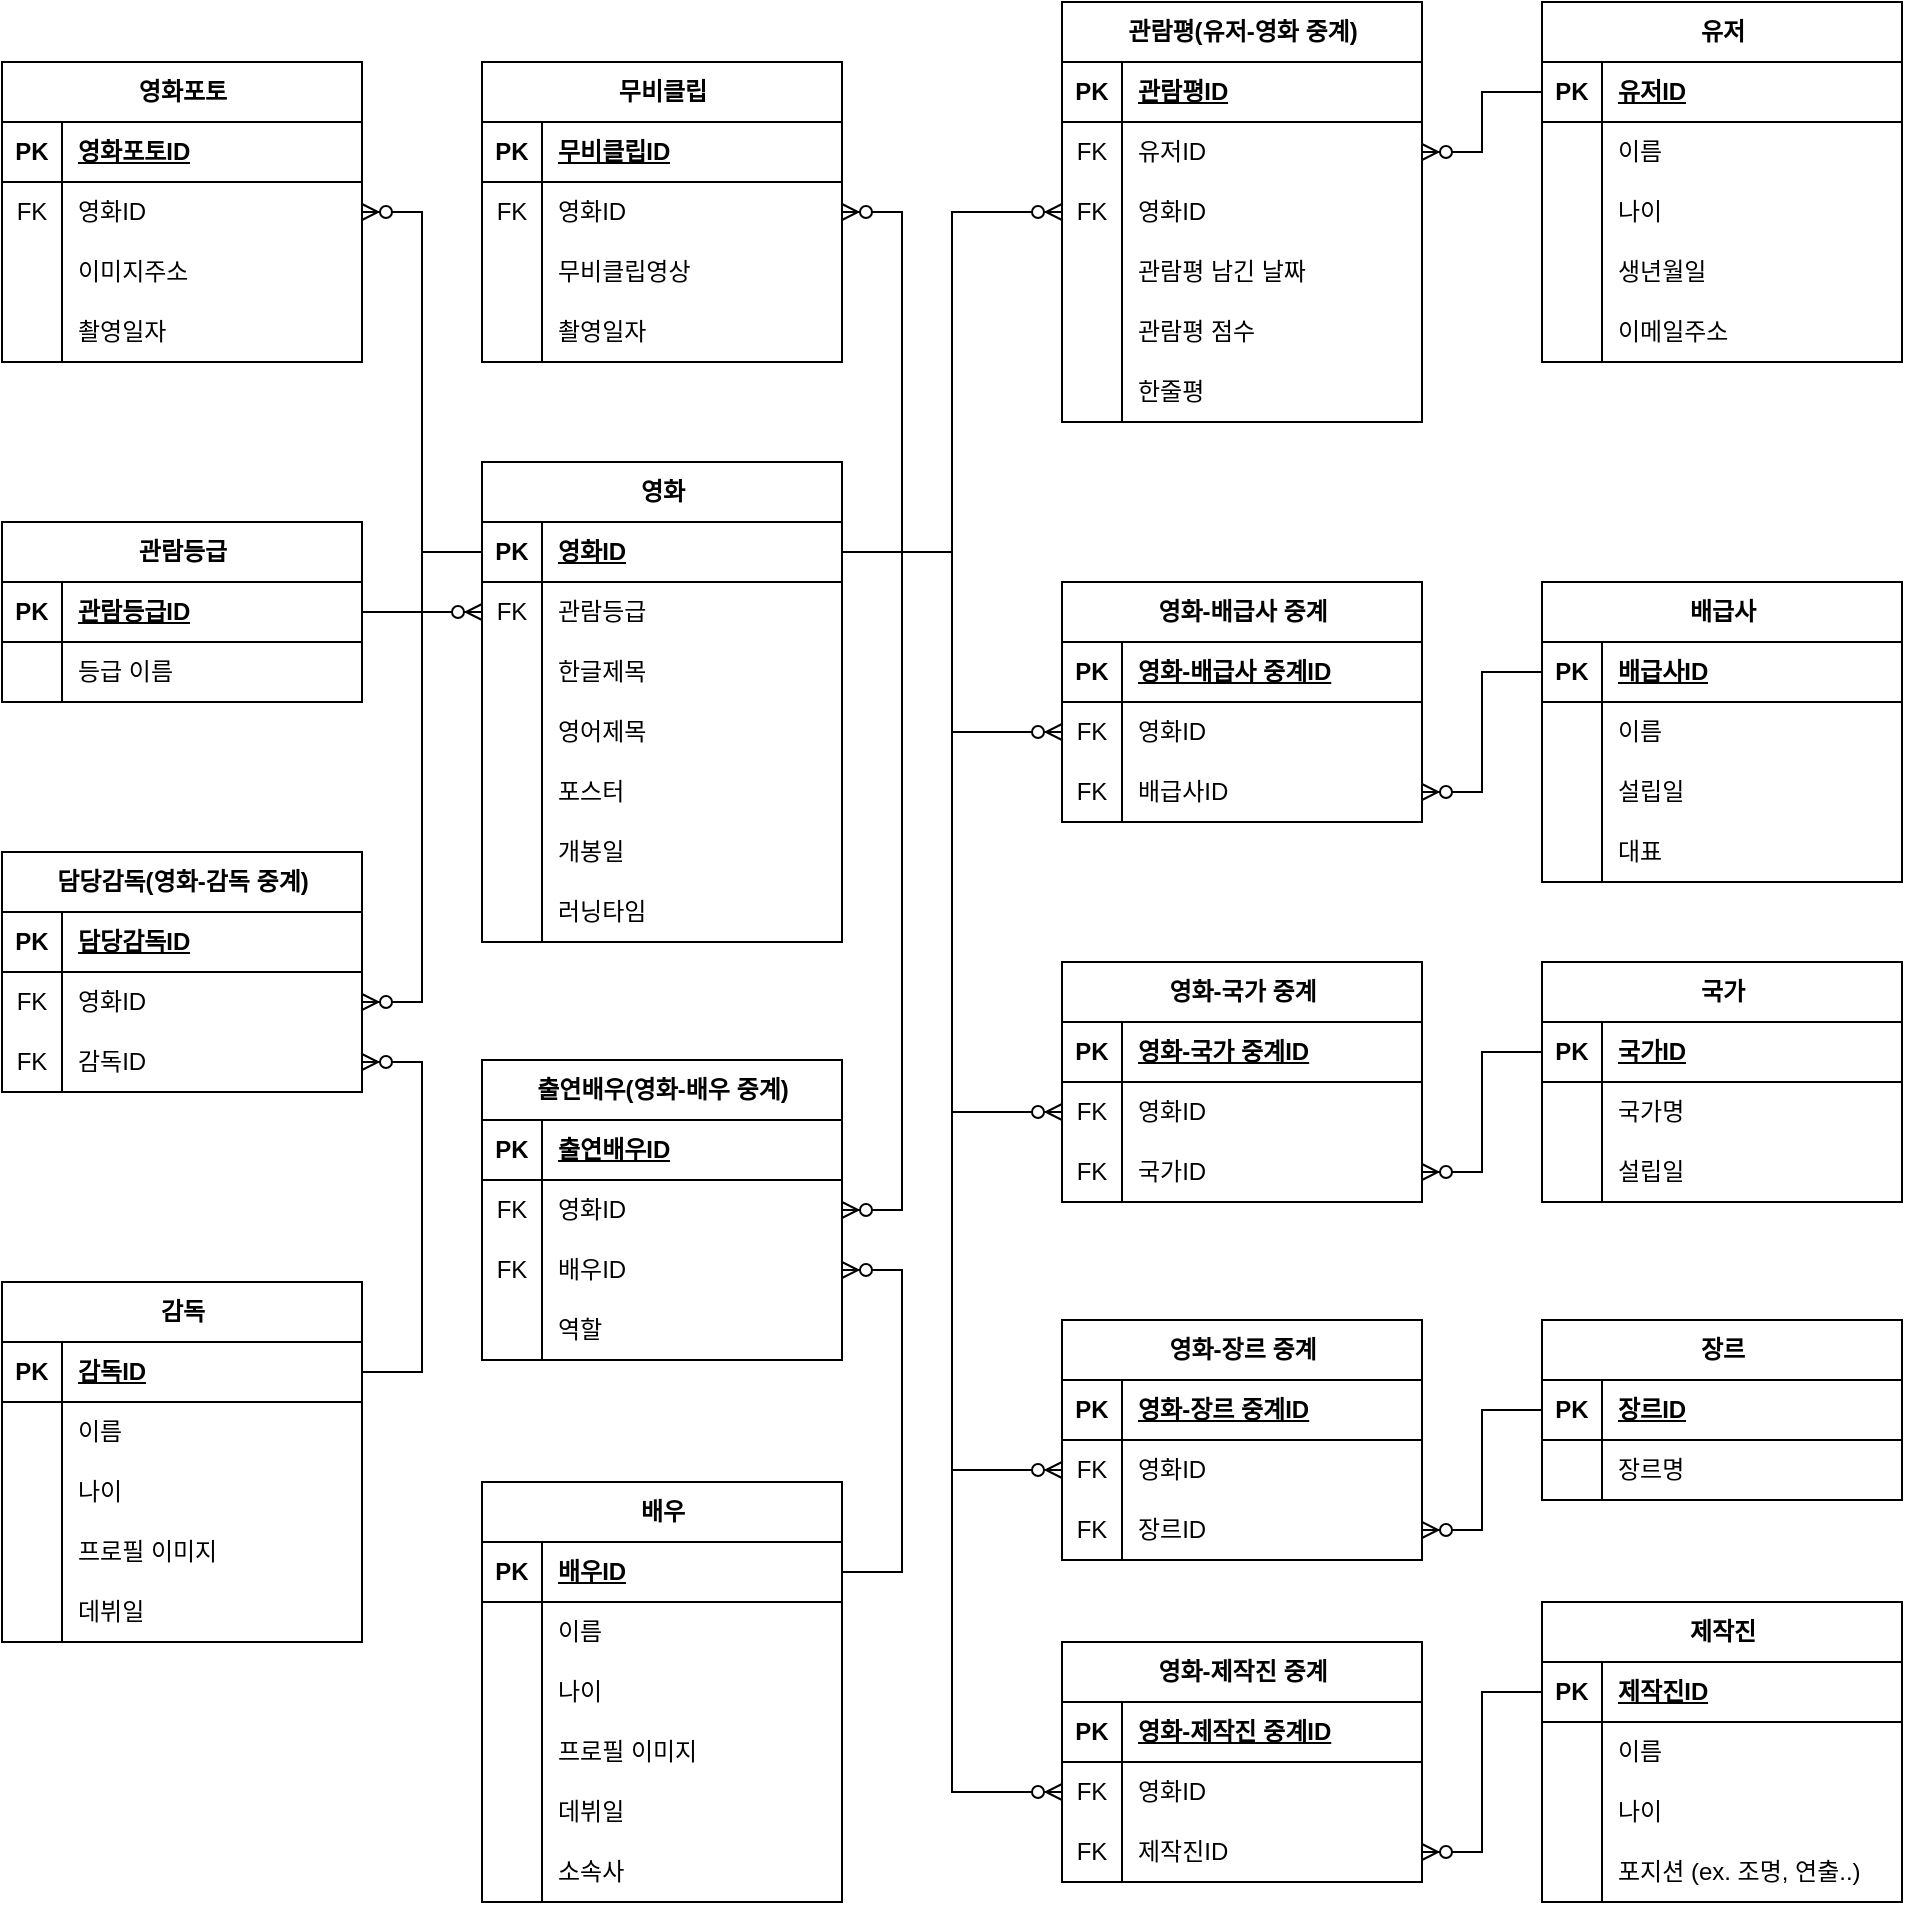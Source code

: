 <mxfile version="25.0.2">
  <diagram name="페이지-1" id="vHmJQrlh_AXFfWH8yfyV">
    <mxGraphModel dx="1434" dy="1697" grid="1" gridSize="10" guides="1" tooltips="1" connect="1" arrows="1" fold="1" page="1" pageScale="1" pageWidth="1169" pageHeight="827" math="0" shadow="0">
      <root>
        <mxCell id="0" />
        <mxCell id="1" parent="0" />
        <mxCell id="voi2Q_UxSvK5W8hb6at6-1" value="영화" style="shape=table;startSize=30;container=1;collapsible=1;childLayout=tableLayout;fixedRows=1;rowLines=0;fontStyle=1;align=center;resizeLast=1;html=1;" vertex="1" parent="1">
          <mxGeometry x="347" y="-240" width="180" height="240" as="geometry" />
        </mxCell>
        <mxCell id="voi2Q_UxSvK5W8hb6at6-2" value="" style="shape=tableRow;horizontal=0;startSize=0;swimlaneHead=0;swimlaneBody=0;fillColor=none;collapsible=0;dropTarget=0;points=[[0,0.5],[1,0.5]];portConstraint=eastwest;top=0;left=0;right=0;bottom=1;" vertex="1" parent="voi2Q_UxSvK5W8hb6at6-1">
          <mxGeometry y="30" width="180" height="30" as="geometry" />
        </mxCell>
        <mxCell id="voi2Q_UxSvK5W8hb6at6-3" value="PK" style="shape=partialRectangle;connectable=0;fillColor=none;top=0;left=0;bottom=0;right=0;fontStyle=1;overflow=hidden;whiteSpace=wrap;html=1;" vertex="1" parent="voi2Q_UxSvK5W8hb6at6-2">
          <mxGeometry width="30" height="30" as="geometry">
            <mxRectangle width="30" height="30" as="alternateBounds" />
          </mxGeometry>
        </mxCell>
        <mxCell id="voi2Q_UxSvK5W8hb6at6-4" value="영화ID" style="shape=partialRectangle;connectable=0;fillColor=none;top=0;left=0;bottom=0;right=0;align=left;spacingLeft=6;fontStyle=5;overflow=hidden;whiteSpace=wrap;html=1;" vertex="1" parent="voi2Q_UxSvK5W8hb6at6-2">
          <mxGeometry x="30" width="150" height="30" as="geometry">
            <mxRectangle width="150" height="30" as="alternateBounds" />
          </mxGeometry>
        </mxCell>
        <mxCell id="voi2Q_UxSvK5W8hb6at6-17" value="" style="shape=tableRow;horizontal=0;startSize=0;swimlaneHead=0;swimlaneBody=0;fillColor=none;collapsible=0;dropTarget=0;points=[[0,0.5],[1,0.5]];portConstraint=eastwest;top=0;left=0;right=0;bottom=0;" vertex="1" parent="voi2Q_UxSvK5W8hb6at6-1">
          <mxGeometry y="60" width="180" height="30" as="geometry" />
        </mxCell>
        <mxCell id="voi2Q_UxSvK5W8hb6at6-18" value="FK" style="shape=partialRectangle;connectable=0;fillColor=none;top=0;left=0;bottom=0;right=0;editable=1;overflow=hidden;whiteSpace=wrap;html=1;" vertex="1" parent="voi2Q_UxSvK5W8hb6at6-17">
          <mxGeometry width="30" height="30" as="geometry">
            <mxRectangle width="30" height="30" as="alternateBounds" />
          </mxGeometry>
        </mxCell>
        <mxCell id="voi2Q_UxSvK5W8hb6at6-19" value="관람등급" style="shape=partialRectangle;connectable=0;fillColor=none;top=0;left=0;bottom=0;right=0;align=left;spacingLeft=6;overflow=hidden;whiteSpace=wrap;html=1;" vertex="1" parent="voi2Q_UxSvK5W8hb6at6-17">
          <mxGeometry x="30" width="150" height="30" as="geometry">
            <mxRectangle width="150" height="30" as="alternateBounds" />
          </mxGeometry>
        </mxCell>
        <mxCell id="voi2Q_UxSvK5W8hb6at6-5" value="" style="shape=tableRow;horizontal=0;startSize=0;swimlaneHead=0;swimlaneBody=0;fillColor=none;collapsible=0;dropTarget=0;points=[[0,0.5],[1,0.5]];portConstraint=eastwest;top=0;left=0;right=0;bottom=0;" vertex="1" parent="voi2Q_UxSvK5W8hb6at6-1">
          <mxGeometry y="90" width="180" height="30" as="geometry" />
        </mxCell>
        <mxCell id="voi2Q_UxSvK5W8hb6at6-6" value="" style="shape=partialRectangle;connectable=0;fillColor=none;top=0;left=0;bottom=0;right=0;editable=1;overflow=hidden;whiteSpace=wrap;html=1;" vertex="1" parent="voi2Q_UxSvK5W8hb6at6-5">
          <mxGeometry width="30" height="30" as="geometry">
            <mxRectangle width="30" height="30" as="alternateBounds" />
          </mxGeometry>
        </mxCell>
        <mxCell id="voi2Q_UxSvK5W8hb6at6-7" value="한글제목" style="shape=partialRectangle;connectable=0;fillColor=none;top=0;left=0;bottom=0;right=0;align=left;spacingLeft=6;overflow=hidden;whiteSpace=wrap;html=1;" vertex="1" parent="voi2Q_UxSvK5W8hb6at6-5">
          <mxGeometry x="30" width="150" height="30" as="geometry">
            <mxRectangle width="150" height="30" as="alternateBounds" />
          </mxGeometry>
        </mxCell>
        <mxCell id="voi2Q_UxSvK5W8hb6at6-8" value="" style="shape=tableRow;horizontal=0;startSize=0;swimlaneHead=0;swimlaneBody=0;fillColor=none;collapsible=0;dropTarget=0;points=[[0,0.5],[1,0.5]];portConstraint=eastwest;top=0;left=0;right=0;bottom=0;" vertex="1" parent="voi2Q_UxSvK5W8hb6at6-1">
          <mxGeometry y="120" width="180" height="30" as="geometry" />
        </mxCell>
        <mxCell id="voi2Q_UxSvK5W8hb6at6-9" value="" style="shape=partialRectangle;connectable=0;fillColor=none;top=0;left=0;bottom=0;right=0;editable=1;overflow=hidden;whiteSpace=wrap;html=1;" vertex="1" parent="voi2Q_UxSvK5W8hb6at6-8">
          <mxGeometry width="30" height="30" as="geometry">
            <mxRectangle width="30" height="30" as="alternateBounds" />
          </mxGeometry>
        </mxCell>
        <mxCell id="voi2Q_UxSvK5W8hb6at6-10" value="영어제목" style="shape=partialRectangle;connectable=0;fillColor=none;top=0;left=0;bottom=0;right=0;align=left;spacingLeft=6;overflow=hidden;whiteSpace=wrap;html=1;" vertex="1" parent="voi2Q_UxSvK5W8hb6at6-8">
          <mxGeometry x="30" width="150" height="30" as="geometry">
            <mxRectangle width="150" height="30" as="alternateBounds" />
          </mxGeometry>
        </mxCell>
        <mxCell id="voi2Q_UxSvK5W8hb6at6-45" value="" style="shape=tableRow;horizontal=0;startSize=0;swimlaneHead=0;swimlaneBody=0;fillColor=none;collapsible=0;dropTarget=0;points=[[0,0.5],[1,0.5]];portConstraint=eastwest;top=0;left=0;right=0;bottom=0;" vertex="1" parent="voi2Q_UxSvK5W8hb6at6-1">
          <mxGeometry y="150" width="180" height="30" as="geometry" />
        </mxCell>
        <mxCell id="voi2Q_UxSvK5W8hb6at6-46" value="" style="shape=partialRectangle;connectable=0;fillColor=none;top=0;left=0;bottom=0;right=0;editable=1;overflow=hidden;whiteSpace=wrap;html=1;" vertex="1" parent="voi2Q_UxSvK5W8hb6at6-45">
          <mxGeometry width="30" height="30" as="geometry">
            <mxRectangle width="30" height="30" as="alternateBounds" />
          </mxGeometry>
        </mxCell>
        <mxCell id="voi2Q_UxSvK5W8hb6at6-47" value="포스터" style="shape=partialRectangle;connectable=0;fillColor=none;top=0;left=0;bottom=0;right=0;align=left;spacingLeft=6;overflow=hidden;whiteSpace=wrap;html=1;" vertex="1" parent="voi2Q_UxSvK5W8hb6at6-45">
          <mxGeometry x="30" width="150" height="30" as="geometry">
            <mxRectangle width="150" height="30" as="alternateBounds" />
          </mxGeometry>
        </mxCell>
        <mxCell id="voi2Q_UxSvK5W8hb6at6-14" value="" style="shape=tableRow;horizontal=0;startSize=0;swimlaneHead=0;swimlaneBody=0;fillColor=none;collapsible=0;dropTarget=0;points=[[0,0.5],[1,0.5]];portConstraint=eastwest;top=0;left=0;right=0;bottom=0;" vertex="1" parent="voi2Q_UxSvK5W8hb6at6-1">
          <mxGeometry y="180" width="180" height="30" as="geometry" />
        </mxCell>
        <mxCell id="voi2Q_UxSvK5W8hb6at6-15" value="" style="shape=partialRectangle;connectable=0;fillColor=none;top=0;left=0;bottom=0;right=0;editable=1;overflow=hidden;whiteSpace=wrap;html=1;" vertex="1" parent="voi2Q_UxSvK5W8hb6at6-14">
          <mxGeometry width="30" height="30" as="geometry">
            <mxRectangle width="30" height="30" as="alternateBounds" />
          </mxGeometry>
        </mxCell>
        <mxCell id="voi2Q_UxSvK5W8hb6at6-16" value="개봉일" style="shape=partialRectangle;connectable=0;fillColor=none;top=0;left=0;bottom=0;right=0;align=left;spacingLeft=6;overflow=hidden;whiteSpace=wrap;html=1;" vertex="1" parent="voi2Q_UxSvK5W8hb6at6-14">
          <mxGeometry x="30" width="150" height="30" as="geometry">
            <mxRectangle width="150" height="30" as="alternateBounds" />
          </mxGeometry>
        </mxCell>
        <mxCell id="voi2Q_UxSvK5W8hb6at6-39" value="" style="shape=tableRow;horizontal=0;startSize=0;swimlaneHead=0;swimlaneBody=0;fillColor=none;collapsible=0;dropTarget=0;points=[[0,0.5],[1,0.5]];portConstraint=eastwest;top=0;left=0;right=0;bottom=0;" vertex="1" parent="voi2Q_UxSvK5W8hb6at6-1">
          <mxGeometry y="210" width="180" height="30" as="geometry" />
        </mxCell>
        <mxCell id="voi2Q_UxSvK5W8hb6at6-40" value="" style="shape=partialRectangle;connectable=0;fillColor=none;top=0;left=0;bottom=0;right=0;editable=1;overflow=hidden;whiteSpace=wrap;html=1;" vertex="1" parent="voi2Q_UxSvK5W8hb6at6-39">
          <mxGeometry width="30" height="30" as="geometry">
            <mxRectangle width="30" height="30" as="alternateBounds" />
          </mxGeometry>
        </mxCell>
        <mxCell id="voi2Q_UxSvK5W8hb6at6-41" value="러닝타임" style="shape=partialRectangle;connectable=0;fillColor=none;top=0;left=0;bottom=0;right=0;align=left;spacingLeft=6;overflow=hidden;whiteSpace=wrap;html=1;" vertex="1" parent="voi2Q_UxSvK5W8hb6at6-39">
          <mxGeometry x="30" width="150" height="30" as="geometry">
            <mxRectangle width="150" height="30" as="alternateBounds" />
          </mxGeometry>
        </mxCell>
        <mxCell id="voi2Q_UxSvK5W8hb6at6-61" value="관람등급" style="shape=table;startSize=30;container=1;collapsible=1;childLayout=tableLayout;fixedRows=1;rowLines=0;fontStyle=1;align=center;resizeLast=1;html=1;" vertex="1" parent="1">
          <mxGeometry x="107" y="-210" width="180" height="90" as="geometry" />
        </mxCell>
        <mxCell id="voi2Q_UxSvK5W8hb6at6-62" value="" style="shape=tableRow;horizontal=0;startSize=0;swimlaneHead=0;swimlaneBody=0;fillColor=none;collapsible=0;dropTarget=0;points=[[0,0.5],[1,0.5]];portConstraint=eastwest;top=0;left=0;right=0;bottom=1;" vertex="1" parent="voi2Q_UxSvK5W8hb6at6-61">
          <mxGeometry y="30" width="180" height="30" as="geometry" />
        </mxCell>
        <mxCell id="voi2Q_UxSvK5W8hb6at6-63" value="PK" style="shape=partialRectangle;connectable=0;fillColor=none;top=0;left=0;bottom=0;right=0;fontStyle=1;overflow=hidden;whiteSpace=wrap;html=1;" vertex="1" parent="voi2Q_UxSvK5W8hb6at6-62">
          <mxGeometry width="30" height="30" as="geometry">
            <mxRectangle width="30" height="30" as="alternateBounds" />
          </mxGeometry>
        </mxCell>
        <mxCell id="voi2Q_UxSvK5W8hb6at6-64" value="관람등급ID" style="shape=partialRectangle;connectable=0;fillColor=none;top=0;left=0;bottom=0;right=0;align=left;spacingLeft=6;fontStyle=5;overflow=hidden;whiteSpace=wrap;html=1;" vertex="1" parent="voi2Q_UxSvK5W8hb6at6-62">
          <mxGeometry x="30" width="150" height="30" as="geometry">
            <mxRectangle width="150" height="30" as="alternateBounds" />
          </mxGeometry>
        </mxCell>
        <mxCell id="voi2Q_UxSvK5W8hb6at6-65" value="" style="shape=tableRow;horizontal=0;startSize=0;swimlaneHead=0;swimlaneBody=0;fillColor=none;collapsible=0;dropTarget=0;points=[[0,0.5],[1,0.5]];portConstraint=eastwest;top=0;left=0;right=0;bottom=0;" vertex="1" parent="voi2Q_UxSvK5W8hb6at6-61">
          <mxGeometry y="60" width="180" height="30" as="geometry" />
        </mxCell>
        <mxCell id="voi2Q_UxSvK5W8hb6at6-66" value="" style="shape=partialRectangle;connectable=0;fillColor=none;top=0;left=0;bottom=0;right=0;editable=1;overflow=hidden;whiteSpace=wrap;html=1;" vertex="1" parent="voi2Q_UxSvK5W8hb6at6-65">
          <mxGeometry width="30" height="30" as="geometry">
            <mxRectangle width="30" height="30" as="alternateBounds" />
          </mxGeometry>
        </mxCell>
        <mxCell id="voi2Q_UxSvK5W8hb6at6-67" value="등급 이름" style="shape=partialRectangle;connectable=0;fillColor=none;top=0;left=0;bottom=0;right=0;align=left;spacingLeft=6;overflow=hidden;whiteSpace=wrap;html=1;" vertex="1" parent="voi2Q_UxSvK5W8hb6at6-65">
          <mxGeometry x="30" width="150" height="30" as="geometry">
            <mxRectangle width="150" height="30" as="alternateBounds" />
          </mxGeometry>
        </mxCell>
        <mxCell id="voi2Q_UxSvK5W8hb6at6-74" value="" style="edgeStyle=entityRelationEdgeStyle;fontSize=12;html=1;endArrow=ERzeroToMany;endFill=1;rounded=0;" edge="1" parent="1" source="voi2Q_UxSvK5W8hb6at6-62" target="voi2Q_UxSvK5W8hb6at6-17">
          <mxGeometry width="100" height="100" relative="1" as="geometry">
            <mxPoint x="757" y="-30" as="sourcePoint" />
            <mxPoint x="857" y="-130" as="targetPoint" />
          </mxGeometry>
        </mxCell>
        <mxCell id="voi2Q_UxSvK5W8hb6at6-75" value="장르" style="shape=table;startSize=30;container=1;collapsible=1;childLayout=tableLayout;fixedRows=1;rowLines=0;fontStyle=1;align=center;resizeLast=1;html=1;" vertex="1" parent="1">
          <mxGeometry x="877" y="189" width="180" height="90" as="geometry" />
        </mxCell>
        <mxCell id="voi2Q_UxSvK5W8hb6at6-76" value="" style="shape=tableRow;horizontal=0;startSize=0;swimlaneHead=0;swimlaneBody=0;fillColor=none;collapsible=0;dropTarget=0;points=[[0,0.5],[1,0.5]];portConstraint=eastwest;top=0;left=0;right=0;bottom=1;" vertex="1" parent="voi2Q_UxSvK5W8hb6at6-75">
          <mxGeometry y="30" width="180" height="30" as="geometry" />
        </mxCell>
        <mxCell id="voi2Q_UxSvK5W8hb6at6-77" value="PK" style="shape=partialRectangle;connectable=0;fillColor=none;top=0;left=0;bottom=0;right=0;fontStyle=1;overflow=hidden;whiteSpace=wrap;html=1;" vertex="1" parent="voi2Q_UxSvK5W8hb6at6-76">
          <mxGeometry width="30" height="30" as="geometry">
            <mxRectangle width="30" height="30" as="alternateBounds" />
          </mxGeometry>
        </mxCell>
        <mxCell id="voi2Q_UxSvK5W8hb6at6-78" value="장르ID" style="shape=partialRectangle;connectable=0;fillColor=none;top=0;left=0;bottom=0;right=0;align=left;spacingLeft=6;fontStyle=5;overflow=hidden;whiteSpace=wrap;html=1;" vertex="1" parent="voi2Q_UxSvK5W8hb6at6-76">
          <mxGeometry x="30" width="150" height="30" as="geometry">
            <mxRectangle width="150" height="30" as="alternateBounds" />
          </mxGeometry>
        </mxCell>
        <mxCell id="voi2Q_UxSvK5W8hb6at6-79" value="" style="shape=tableRow;horizontal=0;startSize=0;swimlaneHead=0;swimlaneBody=0;fillColor=none;collapsible=0;dropTarget=0;points=[[0,0.5],[1,0.5]];portConstraint=eastwest;top=0;left=0;right=0;bottom=0;" vertex="1" parent="voi2Q_UxSvK5W8hb6at6-75">
          <mxGeometry y="60" width="180" height="30" as="geometry" />
        </mxCell>
        <mxCell id="voi2Q_UxSvK5W8hb6at6-80" value="" style="shape=partialRectangle;connectable=0;fillColor=none;top=0;left=0;bottom=0;right=0;editable=1;overflow=hidden;whiteSpace=wrap;html=1;" vertex="1" parent="voi2Q_UxSvK5W8hb6at6-79">
          <mxGeometry width="30" height="30" as="geometry">
            <mxRectangle width="30" height="30" as="alternateBounds" />
          </mxGeometry>
        </mxCell>
        <mxCell id="voi2Q_UxSvK5W8hb6at6-81" value="장르명" style="shape=partialRectangle;connectable=0;fillColor=none;top=0;left=0;bottom=0;right=0;align=left;spacingLeft=6;overflow=hidden;whiteSpace=wrap;html=1;" vertex="1" parent="voi2Q_UxSvK5W8hb6at6-79">
          <mxGeometry x="30" width="150" height="30" as="geometry">
            <mxRectangle width="150" height="30" as="alternateBounds" />
          </mxGeometry>
        </mxCell>
        <mxCell id="voi2Q_UxSvK5W8hb6at6-88" value="영화-장르 중계" style="shape=table;startSize=30;container=1;collapsible=1;childLayout=tableLayout;fixedRows=1;rowLines=0;fontStyle=1;align=center;resizeLast=1;html=1;" vertex="1" parent="1">
          <mxGeometry x="637" y="189" width="180" height="120" as="geometry" />
        </mxCell>
        <mxCell id="voi2Q_UxSvK5W8hb6at6-89" value="" style="shape=tableRow;horizontal=0;startSize=0;swimlaneHead=0;swimlaneBody=0;fillColor=none;collapsible=0;dropTarget=0;points=[[0,0.5],[1,0.5]];portConstraint=eastwest;top=0;left=0;right=0;bottom=1;" vertex="1" parent="voi2Q_UxSvK5W8hb6at6-88">
          <mxGeometry y="30" width="180" height="30" as="geometry" />
        </mxCell>
        <mxCell id="voi2Q_UxSvK5W8hb6at6-90" value="PK" style="shape=partialRectangle;connectable=0;fillColor=none;top=0;left=0;bottom=0;right=0;fontStyle=1;overflow=hidden;whiteSpace=wrap;html=1;" vertex="1" parent="voi2Q_UxSvK5W8hb6at6-89">
          <mxGeometry width="30" height="30" as="geometry">
            <mxRectangle width="30" height="30" as="alternateBounds" />
          </mxGeometry>
        </mxCell>
        <mxCell id="voi2Q_UxSvK5W8hb6at6-91" value="영화-장르 중계ID" style="shape=partialRectangle;connectable=0;fillColor=none;top=0;left=0;bottom=0;right=0;align=left;spacingLeft=6;fontStyle=5;overflow=hidden;whiteSpace=wrap;html=1;" vertex="1" parent="voi2Q_UxSvK5W8hb6at6-89">
          <mxGeometry x="30" width="150" height="30" as="geometry">
            <mxRectangle width="150" height="30" as="alternateBounds" />
          </mxGeometry>
        </mxCell>
        <mxCell id="voi2Q_UxSvK5W8hb6at6-92" value="" style="shape=tableRow;horizontal=0;startSize=0;swimlaneHead=0;swimlaneBody=0;fillColor=none;collapsible=0;dropTarget=0;points=[[0,0.5],[1,0.5]];portConstraint=eastwest;top=0;left=0;right=0;bottom=0;" vertex="1" parent="voi2Q_UxSvK5W8hb6at6-88">
          <mxGeometry y="60" width="180" height="30" as="geometry" />
        </mxCell>
        <mxCell id="voi2Q_UxSvK5W8hb6at6-93" value="FK" style="shape=partialRectangle;connectable=0;fillColor=none;top=0;left=0;bottom=0;right=0;editable=1;overflow=hidden;whiteSpace=wrap;html=1;" vertex="1" parent="voi2Q_UxSvK5W8hb6at6-92">
          <mxGeometry width="30" height="30" as="geometry">
            <mxRectangle width="30" height="30" as="alternateBounds" />
          </mxGeometry>
        </mxCell>
        <mxCell id="voi2Q_UxSvK5W8hb6at6-94" value="영화ID" style="shape=partialRectangle;connectable=0;fillColor=none;top=0;left=0;bottom=0;right=0;align=left;spacingLeft=6;overflow=hidden;whiteSpace=wrap;html=1;" vertex="1" parent="voi2Q_UxSvK5W8hb6at6-92">
          <mxGeometry x="30" width="150" height="30" as="geometry">
            <mxRectangle width="150" height="30" as="alternateBounds" />
          </mxGeometry>
        </mxCell>
        <mxCell id="voi2Q_UxSvK5W8hb6at6-95" value="" style="shape=tableRow;horizontal=0;startSize=0;swimlaneHead=0;swimlaneBody=0;fillColor=none;collapsible=0;dropTarget=0;points=[[0,0.5],[1,0.5]];portConstraint=eastwest;top=0;left=0;right=0;bottom=0;" vertex="1" parent="voi2Q_UxSvK5W8hb6at6-88">
          <mxGeometry y="90" width="180" height="30" as="geometry" />
        </mxCell>
        <mxCell id="voi2Q_UxSvK5W8hb6at6-96" value="FK" style="shape=partialRectangle;connectable=0;fillColor=none;top=0;left=0;bottom=0;right=0;editable=1;overflow=hidden;whiteSpace=wrap;html=1;" vertex="1" parent="voi2Q_UxSvK5W8hb6at6-95">
          <mxGeometry width="30" height="30" as="geometry">
            <mxRectangle width="30" height="30" as="alternateBounds" />
          </mxGeometry>
        </mxCell>
        <mxCell id="voi2Q_UxSvK5W8hb6at6-97" value="장르ID" style="shape=partialRectangle;connectable=0;fillColor=none;top=0;left=0;bottom=0;right=0;align=left;spacingLeft=6;overflow=hidden;whiteSpace=wrap;html=1;" vertex="1" parent="voi2Q_UxSvK5W8hb6at6-95">
          <mxGeometry x="30" width="150" height="30" as="geometry">
            <mxRectangle width="150" height="30" as="alternateBounds" />
          </mxGeometry>
        </mxCell>
        <mxCell id="voi2Q_UxSvK5W8hb6at6-101" value="" style="edgeStyle=elbowEdgeStyle;fontSize=12;html=1;endArrow=ERzeroToMany;endFill=1;rounded=0;" edge="1" parent="1" source="voi2Q_UxSvK5W8hb6at6-2" target="voi2Q_UxSvK5W8hb6at6-92">
          <mxGeometry width="100" height="100" relative="1" as="geometry">
            <mxPoint x="757" y="-30" as="sourcePoint" />
            <mxPoint x="857" y="-130" as="targetPoint" />
          </mxGeometry>
        </mxCell>
        <mxCell id="voi2Q_UxSvK5W8hb6at6-102" value="" style="edgeStyle=entityRelationEdgeStyle;fontSize=12;html=1;endArrow=ERzeroToMany;endFill=1;rounded=0;" edge="1" parent="1" source="voi2Q_UxSvK5W8hb6at6-76" target="voi2Q_UxSvK5W8hb6at6-95">
          <mxGeometry width="100" height="100" relative="1" as="geometry">
            <mxPoint x="757" y="220" as="sourcePoint" />
            <mxPoint x="857" y="120" as="targetPoint" />
          </mxGeometry>
        </mxCell>
        <mxCell id="voi2Q_UxSvK5W8hb6at6-103" value="국가" style="shape=table;startSize=30;container=1;collapsible=1;childLayout=tableLayout;fixedRows=1;rowLines=0;fontStyle=1;align=center;resizeLast=1;html=1;" vertex="1" parent="1">
          <mxGeometry x="877" y="10" width="180" height="120" as="geometry" />
        </mxCell>
        <mxCell id="voi2Q_UxSvK5W8hb6at6-104" value="" style="shape=tableRow;horizontal=0;startSize=0;swimlaneHead=0;swimlaneBody=0;fillColor=none;collapsible=0;dropTarget=0;points=[[0,0.5],[1,0.5]];portConstraint=eastwest;top=0;left=0;right=0;bottom=1;" vertex="1" parent="voi2Q_UxSvK5W8hb6at6-103">
          <mxGeometry y="30" width="180" height="30" as="geometry" />
        </mxCell>
        <mxCell id="voi2Q_UxSvK5W8hb6at6-105" value="PK" style="shape=partialRectangle;connectable=0;fillColor=none;top=0;left=0;bottom=0;right=0;fontStyle=1;overflow=hidden;whiteSpace=wrap;html=1;" vertex="1" parent="voi2Q_UxSvK5W8hb6at6-104">
          <mxGeometry width="30" height="30" as="geometry">
            <mxRectangle width="30" height="30" as="alternateBounds" />
          </mxGeometry>
        </mxCell>
        <mxCell id="voi2Q_UxSvK5W8hb6at6-106" value="국가ID" style="shape=partialRectangle;connectable=0;fillColor=none;top=0;left=0;bottom=0;right=0;align=left;spacingLeft=6;fontStyle=5;overflow=hidden;whiteSpace=wrap;html=1;" vertex="1" parent="voi2Q_UxSvK5W8hb6at6-104">
          <mxGeometry x="30" width="150" height="30" as="geometry">
            <mxRectangle width="150" height="30" as="alternateBounds" />
          </mxGeometry>
        </mxCell>
        <mxCell id="voi2Q_UxSvK5W8hb6at6-107" value="" style="shape=tableRow;horizontal=0;startSize=0;swimlaneHead=0;swimlaneBody=0;fillColor=none;collapsible=0;dropTarget=0;points=[[0,0.5],[1,0.5]];portConstraint=eastwest;top=0;left=0;right=0;bottom=0;" vertex="1" parent="voi2Q_UxSvK5W8hb6at6-103">
          <mxGeometry y="60" width="180" height="30" as="geometry" />
        </mxCell>
        <mxCell id="voi2Q_UxSvK5W8hb6at6-108" value="" style="shape=partialRectangle;connectable=0;fillColor=none;top=0;left=0;bottom=0;right=0;editable=1;overflow=hidden;whiteSpace=wrap;html=1;" vertex="1" parent="voi2Q_UxSvK5W8hb6at6-107">
          <mxGeometry width="30" height="30" as="geometry">
            <mxRectangle width="30" height="30" as="alternateBounds" />
          </mxGeometry>
        </mxCell>
        <mxCell id="voi2Q_UxSvK5W8hb6at6-109" value="국가명" style="shape=partialRectangle;connectable=0;fillColor=none;top=0;left=0;bottom=0;right=0;align=left;spacingLeft=6;overflow=hidden;whiteSpace=wrap;html=1;" vertex="1" parent="voi2Q_UxSvK5W8hb6at6-107">
          <mxGeometry x="30" width="150" height="30" as="geometry">
            <mxRectangle width="150" height="30" as="alternateBounds" />
          </mxGeometry>
        </mxCell>
        <mxCell id="voi2Q_UxSvK5W8hb6at6-230" value="" style="shape=tableRow;horizontal=0;startSize=0;swimlaneHead=0;swimlaneBody=0;fillColor=none;collapsible=0;dropTarget=0;points=[[0,0.5],[1,0.5]];portConstraint=eastwest;top=0;left=0;right=0;bottom=0;" vertex="1" parent="voi2Q_UxSvK5W8hb6at6-103">
          <mxGeometry y="90" width="180" height="30" as="geometry" />
        </mxCell>
        <mxCell id="voi2Q_UxSvK5W8hb6at6-231" value="" style="shape=partialRectangle;connectable=0;fillColor=none;top=0;left=0;bottom=0;right=0;editable=1;overflow=hidden;whiteSpace=wrap;html=1;" vertex="1" parent="voi2Q_UxSvK5W8hb6at6-230">
          <mxGeometry width="30" height="30" as="geometry">
            <mxRectangle width="30" height="30" as="alternateBounds" />
          </mxGeometry>
        </mxCell>
        <mxCell id="voi2Q_UxSvK5W8hb6at6-232" value="설립일" style="shape=partialRectangle;connectable=0;fillColor=none;top=0;left=0;bottom=0;right=0;align=left;spacingLeft=6;overflow=hidden;whiteSpace=wrap;html=1;" vertex="1" parent="voi2Q_UxSvK5W8hb6at6-230">
          <mxGeometry x="30" width="150" height="30" as="geometry">
            <mxRectangle width="150" height="30" as="alternateBounds" />
          </mxGeometry>
        </mxCell>
        <mxCell id="voi2Q_UxSvK5W8hb6at6-116" value="영화-국가 중계" style="shape=table;startSize=30;container=1;collapsible=1;childLayout=tableLayout;fixedRows=1;rowLines=0;fontStyle=1;align=center;resizeLast=1;html=1;" vertex="1" parent="1">
          <mxGeometry x="637" y="10" width="180" height="120" as="geometry" />
        </mxCell>
        <mxCell id="voi2Q_UxSvK5W8hb6at6-117" value="" style="shape=tableRow;horizontal=0;startSize=0;swimlaneHead=0;swimlaneBody=0;fillColor=none;collapsible=0;dropTarget=0;points=[[0,0.5],[1,0.5]];portConstraint=eastwest;top=0;left=0;right=0;bottom=1;" vertex="1" parent="voi2Q_UxSvK5W8hb6at6-116">
          <mxGeometry y="30" width="180" height="30" as="geometry" />
        </mxCell>
        <mxCell id="voi2Q_UxSvK5W8hb6at6-118" value="PK" style="shape=partialRectangle;connectable=0;fillColor=none;top=0;left=0;bottom=0;right=0;fontStyle=1;overflow=hidden;whiteSpace=wrap;html=1;" vertex="1" parent="voi2Q_UxSvK5W8hb6at6-117">
          <mxGeometry width="30" height="30" as="geometry">
            <mxRectangle width="30" height="30" as="alternateBounds" />
          </mxGeometry>
        </mxCell>
        <mxCell id="voi2Q_UxSvK5W8hb6at6-119" value="영화-국가 중계ID" style="shape=partialRectangle;connectable=0;fillColor=none;top=0;left=0;bottom=0;right=0;align=left;spacingLeft=6;fontStyle=5;overflow=hidden;whiteSpace=wrap;html=1;" vertex="1" parent="voi2Q_UxSvK5W8hb6at6-117">
          <mxGeometry x="30" width="150" height="30" as="geometry">
            <mxRectangle width="150" height="30" as="alternateBounds" />
          </mxGeometry>
        </mxCell>
        <mxCell id="voi2Q_UxSvK5W8hb6at6-120" value="" style="shape=tableRow;horizontal=0;startSize=0;swimlaneHead=0;swimlaneBody=0;fillColor=none;collapsible=0;dropTarget=0;points=[[0,0.5],[1,0.5]];portConstraint=eastwest;top=0;left=0;right=0;bottom=0;" vertex="1" parent="voi2Q_UxSvK5W8hb6at6-116">
          <mxGeometry y="60" width="180" height="30" as="geometry" />
        </mxCell>
        <mxCell id="voi2Q_UxSvK5W8hb6at6-121" value="FK" style="shape=partialRectangle;connectable=0;fillColor=none;top=0;left=0;bottom=0;right=0;editable=1;overflow=hidden;whiteSpace=wrap;html=1;" vertex="1" parent="voi2Q_UxSvK5W8hb6at6-120">
          <mxGeometry width="30" height="30" as="geometry">
            <mxRectangle width="30" height="30" as="alternateBounds" />
          </mxGeometry>
        </mxCell>
        <mxCell id="voi2Q_UxSvK5W8hb6at6-122" value="영화ID" style="shape=partialRectangle;connectable=0;fillColor=none;top=0;left=0;bottom=0;right=0;align=left;spacingLeft=6;overflow=hidden;whiteSpace=wrap;html=1;" vertex="1" parent="voi2Q_UxSvK5W8hb6at6-120">
          <mxGeometry x="30" width="150" height="30" as="geometry">
            <mxRectangle width="150" height="30" as="alternateBounds" />
          </mxGeometry>
        </mxCell>
        <mxCell id="voi2Q_UxSvK5W8hb6at6-123" value="" style="shape=tableRow;horizontal=0;startSize=0;swimlaneHead=0;swimlaneBody=0;fillColor=none;collapsible=0;dropTarget=0;points=[[0,0.5],[1,0.5]];portConstraint=eastwest;top=0;left=0;right=0;bottom=0;" vertex="1" parent="voi2Q_UxSvK5W8hb6at6-116">
          <mxGeometry y="90" width="180" height="30" as="geometry" />
        </mxCell>
        <mxCell id="voi2Q_UxSvK5W8hb6at6-124" value="FK" style="shape=partialRectangle;connectable=0;fillColor=none;top=0;left=0;bottom=0;right=0;editable=1;overflow=hidden;whiteSpace=wrap;html=1;" vertex="1" parent="voi2Q_UxSvK5W8hb6at6-123">
          <mxGeometry width="30" height="30" as="geometry">
            <mxRectangle width="30" height="30" as="alternateBounds" />
          </mxGeometry>
        </mxCell>
        <mxCell id="voi2Q_UxSvK5W8hb6at6-125" value="국가ID" style="shape=partialRectangle;connectable=0;fillColor=none;top=0;left=0;bottom=0;right=0;align=left;spacingLeft=6;overflow=hidden;whiteSpace=wrap;html=1;" vertex="1" parent="voi2Q_UxSvK5W8hb6at6-123">
          <mxGeometry x="30" width="150" height="30" as="geometry">
            <mxRectangle width="150" height="30" as="alternateBounds" />
          </mxGeometry>
        </mxCell>
        <mxCell id="voi2Q_UxSvK5W8hb6at6-130" value="" style="edgeStyle=orthogonalEdgeStyle;fontSize=12;html=1;endArrow=ERzeroToMany;endFill=1;rounded=0;" edge="1" parent="1" source="voi2Q_UxSvK5W8hb6at6-2" target="voi2Q_UxSvK5W8hb6at6-120">
          <mxGeometry width="100" height="100" relative="1" as="geometry">
            <mxPoint x="707" y="20" as="sourcePoint" />
            <mxPoint x="807" y="-80" as="targetPoint" />
          </mxGeometry>
        </mxCell>
        <mxCell id="voi2Q_UxSvK5W8hb6at6-131" value="" style="edgeStyle=entityRelationEdgeStyle;fontSize=12;html=1;endArrow=ERzeroToMany;endFill=1;rounded=0;" edge="1" parent="1" source="voi2Q_UxSvK5W8hb6at6-104" target="voi2Q_UxSvK5W8hb6at6-123">
          <mxGeometry width="100" height="100" relative="1" as="geometry">
            <mxPoint x="757" y="220" as="sourcePoint" />
            <mxPoint x="857" y="120" as="targetPoint" />
          </mxGeometry>
        </mxCell>
        <mxCell id="voi2Q_UxSvK5W8hb6at6-132" value="영화-배급사 중계" style="shape=table;startSize=30;container=1;collapsible=1;childLayout=tableLayout;fixedRows=1;rowLines=0;fontStyle=1;align=center;resizeLast=1;html=1;" vertex="1" parent="1">
          <mxGeometry x="637" y="-180" width="180" height="120" as="geometry" />
        </mxCell>
        <mxCell id="voi2Q_UxSvK5W8hb6at6-133" value="" style="shape=tableRow;horizontal=0;startSize=0;swimlaneHead=0;swimlaneBody=0;fillColor=none;collapsible=0;dropTarget=0;points=[[0,0.5],[1,0.5]];portConstraint=eastwest;top=0;left=0;right=0;bottom=1;" vertex="1" parent="voi2Q_UxSvK5W8hb6at6-132">
          <mxGeometry y="30" width="180" height="30" as="geometry" />
        </mxCell>
        <mxCell id="voi2Q_UxSvK5W8hb6at6-134" value="PK" style="shape=partialRectangle;connectable=0;fillColor=none;top=0;left=0;bottom=0;right=0;fontStyle=1;overflow=hidden;whiteSpace=wrap;html=1;" vertex="1" parent="voi2Q_UxSvK5W8hb6at6-133">
          <mxGeometry width="30" height="30" as="geometry">
            <mxRectangle width="30" height="30" as="alternateBounds" />
          </mxGeometry>
        </mxCell>
        <mxCell id="voi2Q_UxSvK5W8hb6at6-135" value="영화-배급사 중계ID" style="shape=partialRectangle;connectable=0;fillColor=none;top=0;left=0;bottom=0;right=0;align=left;spacingLeft=6;fontStyle=5;overflow=hidden;whiteSpace=wrap;html=1;" vertex="1" parent="voi2Q_UxSvK5W8hb6at6-133">
          <mxGeometry x="30" width="150" height="30" as="geometry">
            <mxRectangle width="150" height="30" as="alternateBounds" />
          </mxGeometry>
        </mxCell>
        <mxCell id="voi2Q_UxSvK5W8hb6at6-136" value="" style="shape=tableRow;horizontal=0;startSize=0;swimlaneHead=0;swimlaneBody=0;fillColor=none;collapsible=0;dropTarget=0;points=[[0,0.5],[1,0.5]];portConstraint=eastwest;top=0;left=0;right=0;bottom=0;" vertex="1" parent="voi2Q_UxSvK5W8hb6at6-132">
          <mxGeometry y="60" width="180" height="30" as="geometry" />
        </mxCell>
        <mxCell id="voi2Q_UxSvK5W8hb6at6-137" value="FK" style="shape=partialRectangle;connectable=0;fillColor=none;top=0;left=0;bottom=0;right=0;editable=1;overflow=hidden;whiteSpace=wrap;html=1;" vertex="1" parent="voi2Q_UxSvK5W8hb6at6-136">
          <mxGeometry width="30" height="30" as="geometry">
            <mxRectangle width="30" height="30" as="alternateBounds" />
          </mxGeometry>
        </mxCell>
        <mxCell id="voi2Q_UxSvK5W8hb6at6-138" value="영화ID" style="shape=partialRectangle;connectable=0;fillColor=none;top=0;left=0;bottom=0;right=0;align=left;spacingLeft=6;overflow=hidden;whiteSpace=wrap;html=1;" vertex="1" parent="voi2Q_UxSvK5W8hb6at6-136">
          <mxGeometry x="30" width="150" height="30" as="geometry">
            <mxRectangle width="150" height="30" as="alternateBounds" />
          </mxGeometry>
        </mxCell>
        <mxCell id="voi2Q_UxSvK5W8hb6at6-139" value="" style="shape=tableRow;horizontal=0;startSize=0;swimlaneHead=0;swimlaneBody=0;fillColor=none;collapsible=0;dropTarget=0;points=[[0,0.5],[1,0.5]];portConstraint=eastwest;top=0;left=0;right=0;bottom=0;" vertex="1" parent="voi2Q_UxSvK5W8hb6at6-132">
          <mxGeometry y="90" width="180" height="30" as="geometry" />
        </mxCell>
        <mxCell id="voi2Q_UxSvK5W8hb6at6-140" value="FK" style="shape=partialRectangle;connectable=0;fillColor=none;top=0;left=0;bottom=0;right=0;editable=1;overflow=hidden;whiteSpace=wrap;html=1;" vertex="1" parent="voi2Q_UxSvK5W8hb6at6-139">
          <mxGeometry width="30" height="30" as="geometry">
            <mxRectangle width="30" height="30" as="alternateBounds" />
          </mxGeometry>
        </mxCell>
        <mxCell id="voi2Q_UxSvK5W8hb6at6-141" value="배급사ID" style="shape=partialRectangle;connectable=0;fillColor=none;top=0;left=0;bottom=0;right=0;align=left;spacingLeft=6;overflow=hidden;whiteSpace=wrap;html=1;" vertex="1" parent="voi2Q_UxSvK5W8hb6at6-139">
          <mxGeometry x="30" width="150" height="30" as="geometry">
            <mxRectangle width="150" height="30" as="alternateBounds" />
          </mxGeometry>
        </mxCell>
        <mxCell id="voi2Q_UxSvK5W8hb6at6-145" value="배급사" style="shape=table;startSize=30;container=1;collapsible=1;childLayout=tableLayout;fixedRows=1;rowLines=0;fontStyle=1;align=center;resizeLast=1;html=1;" vertex="1" parent="1">
          <mxGeometry x="877" y="-180" width="180" height="150" as="geometry" />
        </mxCell>
        <mxCell id="voi2Q_UxSvK5W8hb6at6-146" value="" style="shape=tableRow;horizontal=0;startSize=0;swimlaneHead=0;swimlaneBody=0;fillColor=none;collapsible=0;dropTarget=0;points=[[0,0.5],[1,0.5]];portConstraint=eastwest;top=0;left=0;right=0;bottom=1;" vertex="1" parent="voi2Q_UxSvK5W8hb6at6-145">
          <mxGeometry y="30" width="180" height="30" as="geometry" />
        </mxCell>
        <mxCell id="voi2Q_UxSvK5W8hb6at6-147" value="PK" style="shape=partialRectangle;connectable=0;fillColor=none;top=0;left=0;bottom=0;right=0;fontStyle=1;overflow=hidden;whiteSpace=wrap;html=1;" vertex="1" parent="voi2Q_UxSvK5W8hb6at6-146">
          <mxGeometry width="30" height="30" as="geometry">
            <mxRectangle width="30" height="30" as="alternateBounds" />
          </mxGeometry>
        </mxCell>
        <mxCell id="voi2Q_UxSvK5W8hb6at6-148" value="배급사ID" style="shape=partialRectangle;connectable=0;fillColor=none;top=0;left=0;bottom=0;right=0;align=left;spacingLeft=6;fontStyle=5;overflow=hidden;whiteSpace=wrap;html=1;" vertex="1" parent="voi2Q_UxSvK5W8hb6at6-146">
          <mxGeometry x="30" width="150" height="30" as="geometry">
            <mxRectangle width="150" height="30" as="alternateBounds" />
          </mxGeometry>
        </mxCell>
        <mxCell id="voi2Q_UxSvK5W8hb6at6-149" value="" style="shape=tableRow;horizontal=0;startSize=0;swimlaneHead=0;swimlaneBody=0;fillColor=none;collapsible=0;dropTarget=0;points=[[0,0.5],[1,0.5]];portConstraint=eastwest;top=0;left=0;right=0;bottom=0;" vertex="1" parent="voi2Q_UxSvK5W8hb6at6-145">
          <mxGeometry y="60" width="180" height="30" as="geometry" />
        </mxCell>
        <mxCell id="voi2Q_UxSvK5W8hb6at6-150" value="" style="shape=partialRectangle;connectable=0;fillColor=none;top=0;left=0;bottom=0;right=0;editable=1;overflow=hidden;whiteSpace=wrap;html=1;" vertex="1" parent="voi2Q_UxSvK5W8hb6at6-149">
          <mxGeometry width="30" height="30" as="geometry">
            <mxRectangle width="30" height="30" as="alternateBounds" />
          </mxGeometry>
        </mxCell>
        <mxCell id="voi2Q_UxSvK5W8hb6at6-151" value="이름" style="shape=partialRectangle;connectable=0;fillColor=none;top=0;left=0;bottom=0;right=0;align=left;spacingLeft=6;overflow=hidden;whiteSpace=wrap;html=1;" vertex="1" parent="voi2Q_UxSvK5W8hb6at6-149">
          <mxGeometry x="30" width="150" height="30" as="geometry">
            <mxRectangle width="150" height="30" as="alternateBounds" />
          </mxGeometry>
        </mxCell>
        <mxCell id="voi2Q_UxSvK5W8hb6at6-204" value="" style="shape=tableRow;horizontal=0;startSize=0;swimlaneHead=0;swimlaneBody=0;fillColor=none;collapsible=0;dropTarget=0;points=[[0,0.5],[1,0.5]];portConstraint=eastwest;top=0;left=0;right=0;bottom=0;" vertex="1" parent="voi2Q_UxSvK5W8hb6at6-145">
          <mxGeometry y="90" width="180" height="30" as="geometry" />
        </mxCell>
        <mxCell id="voi2Q_UxSvK5W8hb6at6-205" value="" style="shape=partialRectangle;connectable=0;fillColor=none;top=0;left=0;bottom=0;right=0;editable=1;overflow=hidden;whiteSpace=wrap;html=1;" vertex="1" parent="voi2Q_UxSvK5W8hb6at6-204">
          <mxGeometry width="30" height="30" as="geometry">
            <mxRectangle width="30" height="30" as="alternateBounds" />
          </mxGeometry>
        </mxCell>
        <mxCell id="voi2Q_UxSvK5W8hb6at6-206" value="설립일" style="shape=partialRectangle;connectable=0;fillColor=none;top=0;left=0;bottom=0;right=0;align=left;spacingLeft=6;overflow=hidden;whiteSpace=wrap;html=1;" vertex="1" parent="voi2Q_UxSvK5W8hb6at6-204">
          <mxGeometry x="30" width="150" height="30" as="geometry">
            <mxRectangle width="150" height="30" as="alternateBounds" />
          </mxGeometry>
        </mxCell>
        <mxCell id="voi2Q_UxSvK5W8hb6at6-207" value="" style="shape=tableRow;horizontal=0;startSize=0;swimlaneHead=0;swimlaneBody=0;fillColor=none;collapsible=0;dropTarget=0;points=[[0,0.5],[1,0.5]];portConstraint=eastwest;top=0;left=0;right=0;bottom=0;" vertex="1" parent="voi2Q_UxSvK5W8hb6at6-145">
          <mxGeometry y="120" width="180" height="30" as="geometry" />
        </mxCell>
        <mxCell id="voi2Q_UxSvK5W8hb6at6-208" value="" style="shape=partialRectangle;connectable=0;fillColor=none;top=0;left=0;bottom=0;right=0;editable=1;overflow=hidden;whiteSpace=wrap;html=1;" vertex="1" parent="voi2Q_UxSvK5W8hb6at6-207">
          <mxGeometry width="30" height="30" as="geometry">
            <mxRectangle width="30" height="30" as="alternateBounds" />
          </mxGeometry>
        </mxCell>
        <mxCell id="voi2Q_UxSvK5W8hb6at6-209" value="대표" style="shape=partialRectangle;connectable=0;fillColor=none;top=0;left=0;bottom=0;right=0;align=left;spacingLeft=6;overflow=hidden;whiteSpace=wrap;html=1;" vertex="1" parent="voi2Q_UxSvK5W8hb6at6-207">
          <mxGeometry x="30" width="150" height="30" as="geometry">
            <mxRectangle width="150" height="30" as="alternateBounds" />
          </mxGeometry>
        </mxCell>
        <mxCell id="voi2Q_UxSvK5W8hb6at6-158" value="" style="edgeStyle=orthogonalEdgeStyle;fontSize=12;html=1;endArrow=ERzeroToMany;endFill=1;rounded=0;" edge="1" parent="1" source="voi2Q_UxSvK5W8hb6at6-2" target="voi2Q_UxSvK5W8hb6at6-136">
          <mxGeometry width="100" height="100" relative="1" as="geometry">
            <mxPoint x="757" y="140" as="sourcePoint" />
            <mxPoint x="857" y="40" as="targetPoint" />
          </mxGeometry>
        </mxCell>
        <mxCell id="voi2Q_UxSvK5W8hb6at6-159" value="" style="edgeStyle=entityRelationEdgeStyle;fontSize=12;html=1;endArrow=ERzeroToMany;endFill=1;rounded=0;" edge="1" parent="1" source="voi2Q_UxSvK5W8hb6at6-146" target="voi2Q_UxSvK5W8hb6at6-139">
          <mxGeometry width="100" height="100" relative="1" as="geometry">
            <mxPoint x="727" y="-230" as="sourcePoint" />
            <mxPoint x="827" y="-330" as="targetPoint" />
          </mxGeometry>
        </mxCell>
        <mxCell id="voi2Q_UxSvK5W8hb6at6-173" value="감독" style="shape=table;startSize=30;container=1;collapsible=1;childLayout=tableLayout;fixedRows=1;rowLines=0;fontStyle=1;align=center;resizeLast=1;html=1;" vertex="1" parent="1">
          <mxGeometry x="107" y="170" width="180" height="180" as="geometry" />
        </mxCell>
        <mxCell id="voi2Q_UxSvK5W8hb6at6-174" value="" style="shape=tableRow;horizontal=0;startSize=0;swimlaneHead=0;swimlaneBody=0;fillColor=none;collapsible=0;dropTarget=0;points=[[0,0.5],[1,0.5]];portConstraint=eastwest;top=0;left=0;right=0;bottom=1;" vertex="1" parent="voi2Q_UxSvK5W8hb6at6-173">
          <mxGeometry y="30" width="180" height="30" as="geometry" />
        </mxCell>
        <mxCell id="voi2Q_UxSvK5W8hb6at6-175" value="PK" style="shape=partialRectangle;connectable=0;fillColor=none;top=0;left=0;bottom=0;right=0;fontStyle=1;overflow=hidden;whiteSpace=wrap;html=1;" vertex="1" parent="voi2Q_UxSvK5W8hb6at6-174">
          <mxGeometry width="30" height="30" as="geometry">
            <mxRectangle width="30" height="30" as="alternateBounds" />
          </mxGeometry>
        </mxCell>
        <mxCell id="voi2Q_UxSvK5W8hb6at6-176" value="감독ID" style="shape=partialRectangle;connectable=0;fillColor=none;top=0;left=0;bottom=0;right=0;align=left;spacingLeft=6;fontStyle=5;overflow=hidden;whiteSpace=wrap;html=1;" vertex="1" parent="voi2Q_UxSvK5W8hb6at6-174">
          <mxGeometry x="30" width="150" height="30" as="geometry">
            <mxRectangle width="150" height="30" as="alternateBounds" />
          </mxGeometry>
        </mxCell>
        <mxCell id="voi2Q_UxSvK5W8hb6at6-177" value="" style="shape=tableRow;horizontal=0;startSize=0;swimlaneHead=0;swimlaneBody=0;fillColor=none;collapsible=0;dropTarget=0;points=[[0,0.5],[1,0.5]];portConstraint=eastwest;top=0;left=0;right=0;bottom=0;" vertex="1" parent="voi2Q_UxSvK5W8hb6at6-173">
          <mxGeometry y="60" width="180" height="30" as="geometry" />
        </mxCell>
        <mxCell id="voi2Q_UxSvK5W8hb6at6-178" value="" style="shape=partialRectangle;connectable=0;fillColor=none;top=0;left=0;bottom=0;right=0;editable=1;overflow=hidden;whiteSpace=wrap;html=1;" vertex="1" parent="voi2Q_UxSvK5W8hb6at6-177">
          <mxGeometry width="30" height="30" as="geometry">
            <mxRectangle width="30" height="30" as="alternateBounds" />
          </mxGeometry>
        </mxCell>
        <mxCell id="voi2Q_UxSvK5W8hb6at6-179" value="이름" style="shape=partialRectangle;connectable=0;fillColor=none;top=0;left=0;bottom=0;right=0;align=left;spacingLeft=6;overflow=hidden;whiteSpace=wrap;html=1;" vertex="1" parent="voi2Q_UxSvK5W8hb6at6-177">
          <mxGeometry x="30" width="150" height="30" as="geometry">
            <mxRectangle width="150" height="30" as="alternateBounds" />
          </mxGeometry>
        </mxCell>
        <mxCell id="voi2Q_UxSvK5W8hb6at6-180" value="" style="shape=tableRow;horizontal=0;startSize=0;swimlaneHead=0;swimlaneBody=0;fillColor=none;collapsible=0;dropTarget=0;points=[[0,0.5],[1,0.5]];portConstraint=eastwest;top=0;left=0;right=0;bottom=0;" vertex="1" parent="voi2Q_UxSvK5W8hb6at6-173">
          <mxGeometry y="90" width="180" height="30" as="geometry" />
        </mxCell>
        <mxCell id="voi2Q_UxSvK5W8hb6at6-181" value="" style="shape=partialRectangle;connectable=0;fillColor=none;top=0;left=0;bottom=0;right=0;editable=1;overflow=hidden;whiteSpace=wrap;html=1;" vertex="1" parent="voi2Q_UxSvK5W8hb6at6-180">
          <mxGeometry width="30" height="30" as="geometry">
            <mxRectangle width="30" height="30" as="alternateBounds" />
          </mxGeometry>
        </mxCell>
        <mxCell id="voi2Q_UxSvK5W8hb6at6-182" value="나이" style="shape=partialRectangle;connectable=0;fillColor=none;top=0;left=0;bottom=0;right=0;align=left;spacingLeft=6;overflow=hidden;whiteSpace=wrap;html=1;" vertex="1" parent="voi2Q_UxSvK5W8hb6at6-180">
          <mxGeometry x="30" width="150" height="30" as="geometry">
            <mxRectangle width="150" height="30" as="alternateBounds" />
          </mxGeometry>
        </mxCell>
        <mxCell id="voi2Q_UxSvK5W8hb6at6-183" value="" style="shape=tableRow;horizontal=0;startSize=0;swimlaneHead=0;swimlaneBody=0;fillColor=none;collapsible=0;dropTarget=0;points=[[0,0.5],[1,0.5]];portConstraint=eastwest;top=0;left=0;right=0;bottom=0;" vertex="1" parent="voi2Q_UxSvK5W8hb6at6-173">
          <mxGeometry y="120" width="180" height="30" as="geometry" />
        </mxCell>
        <mxCell id="voi2Q_UxSvK5W8hb6at6-184" value="" style="shape=partialRectangle;connectable=0;fillColor=none;top=0;left=0;bottom=0;right=0;editable=1;overflow=hidden;whiteSpace=wrap;html=1;" vertex="1" parent="voi2Q_UxSvK5W8hb6at6-183">
          <mxGeometry width="30" height="30" as="geometry">
            <mxRectangle width="30" height="30" as="alternateBounds" />
          </mxGeometry>
        </mxCell>
        <mxCell id="voi2Q_UxSvK5W8hb6at6-185" value="프로필 이미지" style="shape=partialRectangle;connectable=0;fillColor=none;top=0;left=0;bottom=0;right=0;align=left;spacingLeft=6;overflow=hidden;whiteSpace=wrap;html=1;" vertex="1" parent="voi2Q_UxSvK5W8hb6at6-183">
          <mxGeometry x="30" width="150" height="30" as="geometry">
            <mxRectangle width="150" height="30" as="alternateBounds" />
          </mxGeometry>
        </mxCell>
        <mxCell id="voi2Q_UxSvK5W8hb6at6-210" value="" style="shape=tableRow;horizontal=0;startSize=0;swimlaneHead=0;swimlaneBody=0;fillColor=none;collapsible=0;dropTarget=0;points=[[0,0.5],[1,0.5]];portConstraint=eastwest;top=0;left=0;right=0;bottom=0;" vertex="1" parent="voi2Q_UxSvK5W8hb6at6-173">
          <mxGeometry y="150" width="180" height="30" as="geometry" />
        </mxCell>
        <mxCell id="voi2Q_UxSvK5W8hb6at6-211" value="" style="shape=partialRectangle;connectable=0;fillColor=none;top=0;left=0;bottom=0;right=0;editable=1;overflow=hidden;whiteSpace=wrap;html=1;" vertex="1" parent="voi2Q_UxSvK5W8hb6at6-210">
          <mxGeometry width="30" height="30" as="geometry">
            <mxRectangle width="30" height="30" as="alternateBounds" />
          </mxGeometry>
        </mxCell>
        <mxCell id="voi2Q_UxSvK5W8hb6at6-212" value="데뷔일" style="shape=partialRectangle;connectable=0;fillColor=none;top=0;left=0;bottom=0;right=0;align=left;spacingLeft=6;overflow=hidden;whiteSpace=wrap;html=1;" vertex="1" parent="voi2Q_UxSvK5W8hb6at6-210">
          <mxGeometry x="30" width="150" height="30" as="geometry">
            <mxRectangle width="150" height="30" as="alternateBounds" />
          </mxGeometry>
        </mxCell>
        <mxCell id="voi2Q_UxSvK5W8hb6at6-189" value="담당감독(영화-감독 중계)" style="shape=table;startSize=30;container=1;collapsible=1;childLayout=tableLayout;fixedRows=1;rowLines=0;fontStyle=1;align=center;resizeLast=1;html=1;" vertex="1" parent="1">
          <mxGeometry x="107" y="-45" width="180" height="120" as="geometry" />
        </mxCell>
        <mxCell id="voi2Q_UxSvK5W8hb6at6-190" value="" style="shape=tableRow;horizontal=0;startSize=0;swimlaneHead=0;swimlaneBody=0;fillColor=none;collapsible=0;dropTarget=0;points=[[0,0.5],[1,0.5]];portConstraint=eastwest;top=0;left=0;right=0;bottom=1;" vertex="1" parent="voi2Q_UxSvK5W8hb6at6-189">
          <mxGeometry y="30" width="180" height="30" as="geometry" />
        </mxCell>
        <mxCell id="voi2Q_UxSvK5W8hb6at6-191" value="PK" style="shape=partialRectangle;connectable=0;fillColor=none;top=0;left=0;bottom=0;right=0;fontStyle=1;overflow=hidden;whiteSpace=wrap;html=1;" vertex="1" parent="voi2Q_UxSvK5W8hb6at6-190">
          <mxGeometry width="30" height="30" as="geometry">
            <mxRectangle width="30" height="30" as="alternateBounds" />
          </mxGeometry>
        </mxCell>
        <mxCell id="voi2Q_UxSvK5W8hb6at6-192" value="담당감독ID" style="shape=partialRectangle;connectable=0;fillColor=none;top=0;left=0;bottom=0;right=0;align=left;spacingLeft=6;fontStyle=5;overflow=hidden;whiteSpace=wrap;html=1;" vertex="1" parent="voi2Q_UxSvK5W8hb6at6-190">
          <mxGeometry x="30" width="150" height="30" as="geometry">
            <mxRectangle width="150" height="30" as="alternateBounds" />
          </mxGeometry>
        </mxCell>
        <mxCell id="voi2Q_UxSvK5W8hb6at6-193" value="" style="shape=tableRow;horizontal=0;startSize=0;swimlaneHead=0;swimlaneBody=0;fillColor=none;collapsible=0;dropTarget=0;points=[[0,0.5],[1,0.5]];portConstraint=eastwest;top=0;left=0;right=0;bottom=0;" vertex="1" parent="voi2Q_UxSvK5W8hb6at6-189">
          <mxGeometry y="60" width="180" height="30" as="geometry" />
        </mxCell>
        <mxCell id="voi2Q_UxSvK5W8hb6at6-194" value="FK" style="shape=partialRectangle;connectable=0;fillColor=none;top=0;left=0;bottom=0;right=0;editable=1;overflow=hidden;whiteSpace=wrap;html=1;" vertex="1" parent="voi2Q_UxSvK5W8hb6at6-193">
          <mxGeometry width="30" height="30" as="geometry">
            <mxRectangle width="30" height="30" as="alternateBounds" />
          </mxGeometry>
        </mxCell>
        <mxCell id="voi2Q_UxSvK5W8hb6at6-195" value="영화ID" style="shape=partialRectangle;connectable=0;fillColor=none;top=0;left=0;bottom=0;right=0;align=left;spacingLeft=6;overflow=hidden;whiteSpace=wrap;html=1;" vertex="1" parent="voi2Q_UxSvK5W8hb6at6-193">
          <mxGeometry x="30" width="150" height="30" as="geometry">
            <mxRectangle width="150" height="30" as="alternateBounds" />
          </mxGeometry>
        </mxCell>
        <mxCell id="voi2Q_UxSvK5W8hb6at6-196" value="" style="shape=tableRow;horizontal=0;startSize=0;swimlaneHead=0;swimlaneBody=0;fillColor=none;collapsible=0;dropTarget=0;points=[[0,0.5],[1,0.5]];portConstraint=eastwest;top=0;left=0;right=0;bottom=0;" vertex="1" parent="voi2Q_UxSvK5W8hb6at6-189">
          <mxGeometry y="90" width="180" height="30" as="geometry" />
        </mxCell>
        <mxCell id="voi2Q_UxSvK5W8hb6at6-197" value="FK" style="shape=partialRectangle;connectable=0;fillColor=none;top=0;left=0;bottom=0;right=0;editable=1;overflow=hidden;whiteSpace=wrap;html=1;" vertex="1" parent="voi2Q_UxSvK5W8hb6at6-196">
          <mxGeometry width="30" height="30" as="geometry">
            <mxRectangle width="30" height="30" as="alternateBounds" />
          </mxGeometry>
        </mxCell>
        <mxCell id="voi2Q_UxSvK5W8hb6at6-198" value="감독ID" style="shape=partialRectangle;connectable=0;fillColor=none;top=0;left=0;bottom=0;right=0;align=left;spacingLeft=6;overflow=hidden;whiteSpace=wrap;html=1;" vertex="1" parent="voi2Q_UxSvK5W8hb6at6-196">
          <mxGeometry x="30" width="150" height="30" as="geometry">
            <mxRectangle width="150" height="30" as="alternateBounds" />
          </mxGeometry>
        </mxCell>
        <mxCell id="voi2Q_UxSvK5W8hb6at6-202" value="" style="edgeStyle=entityRelationEdgeStyle;fontSize=12;html=1;endArrow=ERzeroToMany;endFill=1;rounded=0;" edge="1" parent="1" source="voi2Q_UxSvK5W8hb6at6-2" target="voi2Q_UxSvK5W8hb6at6-193">
          <mxGeometry width="100" height="100" relative="1" as="geometry">
            <mxPoint x="407" y="455" as="sourcePoint" />
            <mxPoint x="507" y="355" as="targetPoint" />
          </mxGeometry>
        </mxCell>
        <mxCell id="voi2Q_UxSvK5W8hb6at6-203" value="" style="edgeStyle=entityRelationEdgeStyle;fontSize=12;html=1;endArrow=ERzeroToMany;endFill=1;rounded=0;" edge="1" parent="1" source="voi2Q_UxSvK5W8hb6at6-174" target="voi2Q_UxSvK5W8hb6at6-196">
          <mxGeometry width="100" height="100" relative="1" as="geometry">
            <mxPoint x="377" y="480" as="sourcePoint" />
            <mxPoint x="477" y="380" as="targetPoint" />
          </mxGeometry>
        </mxCell>
        <mxCell id="voi2Q_UxSvK5W8hb6at6-213" value="배우" style="shape=table;startSize=30;container=1;collapsible=1;childLayout=tableLayout;fixedRows=1;rowLines=0;fontStyle=1;align=center;resizeLast=1;html=1;" vertex="1" parent="1">
          <mxGeometry x="347" y="270" width="180" height="210" as="geometry" />
        </mxCell>
        <mxCell id="voi2Q_UxSvK5W8hb6at6-214" value="" style="shape=tableRow;horizontal=0;startSize=0;swimlaneHead=0;swimlaneBody=0;fillColor=none;collapsible=0;dropTarget=0;points=[[0,0.5],[1,0.5]];portConstraint=eastwest;top=0;left=0;right=0;bottom=1;" vertex="1" parent="voi2Q_UxSvK5W8hb6at6-213">
          <mxGeometry y="30" width="180" height="30" as="geometry" />
        </mxCell>
        <mxCell id="voi2Q_UxSvK5W8hb6at6-215" value="PK" style="shape=partialRectangle;connectable=0;fillColor=none;top=0;left=0;bottom=0;right=0;fontStyle=1;overflow=hidden;whiteSpace=wrap;html=1;" vertex="1" parent="voi2Q_UxSvK5W8hb6at6-214">
          <mxGeometry width="30" height="30" as="geometry">
            <mxRectangle width="30" height="30" as="alternateBounds" />
          </mxGeometry>
        </mxCell>
        <mxCell id="voi2Q_UxSvK5W8hb6at6-216" value="배우ID" style="shape=partialRectangle;connectable=0;fillColor=none;top=0;left=0;bottom=0;right=0;align=left;spacingLeft=6;fontStyle=5;overflow=hidden;whiteSpace=wrap;html=1;" vertex="1" parent="voi2Q_UxSvK5W8hb6at6-214">
          <mxGeometry x="30" width="150" height="30" as="geometry">
            <mxRectangle width="150" height="30" as="alternateBounds" />
          </mxGeometry>
        </mxCell>
        <mxCell id="voi2Q_UxSvK5W8hb6at6-217" value="" style="shape=tableRow;horizontal=0;startSize=0;swimlaneHead=0;swimlaneBody=0;fillColor=none;collapsible=0;dropTarget=0;points=[[0,0.5],[1,0.5]];portConstraint=eastwest;top=0;left=0;right=0;bottom=0;" vertex="1" parent="voi2Q_UxSvK5W8hb6at6-213">
          <mxGeometry y="60" width="180" height="30" as="geometry" />
        </mxCell>
        <mxCell id="voi2Q_UxSvK5W8hb6at6-218" value="" style="shape=partialRectangle;connectable=0;fillColor=none;top=0;left=0;bottom=0;right=0;editable=1;overflow=hidden;whiteSpace=wrap;html=1;" vertex="1" parent="voi2Q_UxSvK5W8hb6at6-217">
          <mxGeometry width="30" height="30" as="geometry">
            <mxRectangle width="30" height="30" as="alternateBounds" />
          </mxGeometry>
        </mxCell>
        <mxCell id="voi2Q_UxSvK5W8hb6at6-219" value="이름" style="shape=partialRectangle;connectable=0;fillColor=none;top=0;left=0;bottom=0;right=0;align=left;spacingLeft=6;overflow=hidden;whiteSpace=wrap;html=1;" vertex="1" parent="voi2Q_UxSvK5W8hb6at6-217">
          <mxGeometry x="30" width="150" height="30" as="geometry">
            <mxRectangle width="150" height="30" as="alternateBounds" />
          </mxGeometry>
        </mxCell>
        <mxCell id="voi2Q_UxSvK5W8hb6at6-220" value="" style="shape=tableRow;horizontal=0;startSize=0;swimlaneHead=0;swimlaneBody=0;fillColor=none;collapsible=0;dropTarget=0;points=[[0,0.5],[1,0.5]];portConstraint=eastwest;top=0;left=0;right=0;bottom=0;" vertex="1" parent="voi2Q_UxSvK5W8hb6at6-213">
          <mxGeometry y="90" width="180" height="30" as="geometry" />
        </mxCell>
        <mxCell id="voi2Q_UxSvK5W8hb6at6-221" value="" style="shape=partialRectangle;connectable=0;fillColor=none;top=0;left=0;bottom=0;right=0;editable=1;overflow=hidden;whiteSpace=wrap;html=1;" vertex="1" parent="voi2Q_UxSvK5W8hb6at6-220">
          <mxGeometry width="30" height="30" as="geometry">
            <mxRectangle width="30" height="30" as="alternateBounds" />
          </mxGeometry>
        </mxCell>
        <mxCell id="voi2Q_UxSvK5W8hb6at6-222" value="나이" style="shape=partialRectangle;connectable=0;fillColor=none;top=0;left=0;bottom=0;right=0;align=left;spacingLeft=6;overflow=hidden;whiteSpace=wrap;html=1;" vertex="1" parent="voi2Q_UxSvK5W8hb6at6-220">
          <mxGeometry x="30" width="150" height="30" as="geometry">
            <mxRectangle width="150" height="30" as="alternateBounds" />
          </mxGeometry>
        </mxCell>
        <mxCell id="voi2Q_UxSvK5W8hb6at6-223" value="" style="shape=tableRow;horizontal=0;startSize=0;swimlaneHead=0;swimlaneBody=0;fillColor=none;collapsible=0;dropTarget=0;points=[[0,0.5],[1,0.5]];portConstraint=eastwest;top=0;left=0;right=0;bottom=0;" vertex="1" parent="voi2Q_UxSvK5W8hb6at6-213">
          <mxGeometry y="120" width="180" height="30" as="geometry" />
        </mxCell>
        <mxCell id="voi2Q_UxSvK5W8hb6at6-224" value="" style="shape=partialRectangle;connectable=0;fillColor=none;top=0;left=0;bottom=0;right=0;editable=1;overflow=hidden;whiteSpace=wrap;html=1;" vertex="1" parent="voi2Q_UxSvK5W8hb6at6-223">
          <mxGeometry width="30" height="30" as="geometry">
            <mxRectangle width="30" height="30" as="alternateBounds" />
          </mxGeometry>
        </mxCell>
        <mxCell id="voi2Q_UxSvK5W8hb6at6-225" value="프로필 이미지" style="shape=partialRectangle;connectable=0;fillColor=none;top=0;left=0;bottom=0;right=0;align=left;spacingLeft=6;overflow=hidden;whiteSpace=wrap;html=1;" vertex="1" parent="voi2Q_UxSvK5W8hb6at6-223">
          <mxGeometry x="30" width="150" height="30" as="geometry">
            <mxRectangle width="150" height="30" as="alternateBounds" />
          </mxGeometry>
        </mxCell>
        <mxCell id="voi2Q_UxSvK5W8hb6at6-226" value="" style="shape=tableRow;horizontal=0;startSize=0;swimlaneHead=0;swimlaneBody=0;fillColor=none;collapsible=0;dropTarget=0;points=[[0,0.5],[1,0.5]];portConstraint=eastwest;top=0;left=0;right=0;bottom=0;" vertex="1" parent="voi2Q_UxSvK5W8hb6at6-213">
          <mxGeometry y="150" width="180" height="30" as="geometry" />
        </mxCell>
        <mxCell id="voi2Q_UxSvK5W8hb6at6-227" value="" style="shape=partialRectangle;connectable=0;fillColor=none;top=0;left=0;bottom=0;right=0;editable=1;overflow=hidden;whiteSpace=wrap;html=1;" vertex="1" parent="voi2Q_UxSvK5W8hb6at6-226">
          <mxGeometry width="30" height="30" as="geometry">
            <mxRectangle width="30" height="30" as="alternateBounds" />
          </mxGeometry>
        </mxCell>
        <mxCell id="voi2Q_UxSvK5W8hb6at6-228" value="데뷔일" style="shape=partialRectangle;connectable=0;fillColor=none;top=0;left=0;bottom=0;right=0;align=left;spacingLeft=6;overflow=hidden;whiteSpace=wrap;html=1;" vertex="1" parent="voi2Q_UxSvK5W8hb6at6-226">
          <mxGeometry x="30" width="150" height="30" as="geometry">
            <mxRectangle width="150" height="30" as="alternateBounds" />
          </mxGeometry>
        </mxCell>
        <mxCell id="voi2Q_UxSvK5W8hb6at6-264" value="" style="shape=tableRow;horizontal=0;startSize=0;swimlaneHead=0;swimlaneBody=0;fillColor=none;collapsible=0;dropTarget=0;points=[[0,0.5],[1,0.5]];portConstraint=eastwest;top=0;left=0;right=0;bottom=0;" vertex="1" parent="voi2Q_UxSvK5W8hb6at6-213">
          <mxGeometry y="180" width="180" height="30" as="geometry" />
        </mxCell>
        <mxCell id="voi2Q_UxSvK5W8hb6at6-265" value="" style="shape=partialRectangle;connectable=0;fillColor=none;top=0;left=0;bottom=0;right=0;editable=1;overflow=hidden;whiteSpace=wrap;html=1;" vertex="1" parent="voi2Q_UxSvK5W8hb6at6-264">
          <mxGeometry width="30" height="30" as="geometry">
            <mxRectangle width="30" height="30" as="alternateBounds" />
          </mxGeometry>
        </mxCell>
        <mxCell id="voi2Q_UxSvK5W8hb6at6-266" value="소속사" style="shape=partialRectangle;connectable=0;fillColor=none;top=0;left=0;bottom=0;right=0;align=left;spacingLeft=6;overflow=hidden;whiteSpace=wrap;html=1;" vertex="1" parent="voi2Q_UxSvK5W8hb6at6-264">
          <mxGeometry x="30" width="150" height="30" as="geometry">
            <mxRectangle width="150" height="30" as="alternateBounds" />
          </mxGeometry>
        </mxCell>
        <mxCell id="voi2Q_UxSvK5W8hb6at6-236" value="출연배우(영화-배우 중계)" style="shape=table;startSize=30;container=1;collapsible=1;childLayout=tableLayout;fixedRows=1;rowLines=0;fontStyle=1;align=center;resizeLast=1;html=1;" vertex="1" parent="1">
          <mxGeometry x="347" y="59" width="180" height="150" as="geometry" />
        </mxCell>
        <mxCell id="voi2Q_UxSvK5W8hb6at6-237" value="" style="shape=tableRow;horizontal=0;startSize=0;swimlaneHead=0;swimlaneBody=0;fillColor=none;collapsible=0;dropTarget=0;points=[[0,0.5],[1,0.5]];portConstraint=eastwest;top=0;left=0;right=0;bottom=1;" vertex="1" parent="voi2Q_UxSvK5W8hb6at6-236">
          <mxGeometry y="30" width="180" height="30" as="geometry" />
        </mxCell>
        <mxCell id="voi2Q_UxSvK5W8hb6at6-238" value="PK" style="shape=partialRectangle;connectable=0;fillColor=none;top=0;left=0;bottom=0;right=0;fontStyle=1;overflow=hidden;whiteSpace=wrap;html=1;" vertex="1" parent="voi2Q_UxSvK5W8hb6at6-237">
          <mxGeometry width="30" height="30" as="geometry">
            <mxRectangle width="30" height="30" as="alternateBounds" />
          </mxGeometry>
        </mxCell>
        <mxCell id="voi2Q_UxSvK5W8hb6at6-239" value="출연배우ID" style="shape=partialRectangle;connectable=0;fillColor=none;top=0;left=0;bottom=0;right=0;align=left;spacingLeft=6;fontStyle=5;overflow=hidden;whiteSpace=wrap;html=1;" vertex="1" parent="voi2Q_UxSvK5W8hb6at6-237">
          <mxGeometry x="30" width="150" height="30" as="geometry">
            <mxRectangle width="150" height="30" as="alternateBounds" />
          </mxGeometry>
        </mxCell>
        <mxCell id="voi2Q_UxSvK5W8hb6at6-240" value="" style="shape=tableRow;horizontal=0;startSize=0;swimlaneHead=0;swimlaneBody=0;fillColor=none;collapsible=0;dropTarget=0;points=[[0,0.5],[1,0.5]];portConstraint=eastwest;top=0;left=0;right=0;bottom=0;" vertex="1" parent="voi2Q_UxSvK5W8hb6at6-236">
          <mxGeometry y="60" width="180" height="30" as="geometry" />
        </mxCell>
        <mxCell id="voi2Q_UxSvK5W8hb6at6-241" value="FK" style="shape=partialRectangle;connectable=0;fillColor=none;top=0;left=0;bottom=0;right=0;editable=1;overflow=hidden;whiteSpace=wrap;html=1;" vertex="1" parent="voi2Q_UxSvK5W8hb6at6-240">
          <mxGeometry width="30" height="30" as="geometry">
            <mxRectangle width="30" height="30" as="alternateBounds" />
          </mxGeometry>
        </mxCell>
        <mxCell id="voi2Q_UxSvK5W8hb6at6-242" value="영화ID" style="shape=partialRectangle;connectable=0;fillColor=none;top=0;left=0;bottom=0;right=0;align=left;spacingLeft=6;overflow=hidden;whiteSpace=wrap;html=1;" vertex="1" parent="voi2Q_UxSvK5W8hb6at6-240">
          <mxGeometry x="30" width="150" height="30" as="geometry">
            <mxRectangle width="150" height="30" as="alternateBounds" />
          </mxGeometry>
        </mxCell>
        <mxCell id="voi2Q_UxSvK5W8hb6at6-243" value="" style="shape=tableRow;horizontal=0;startSize=0;swimlaneHead=0;swimlaneBody=0;fillColor=none;collapsible=0;dropTarget=0;points=[[0,0.5],[1,0.5]];portConstraint=eastwest;top=0;left=0;right=0;bottom=0;" vertex="1" parent="voi2Q_UxSvK5W8hb6at6-236">
          <mxGeometry y="90" width="180" height="30" as="geometry" />
        </mxCell>
        <mxCell id="voi2Q_UxSvK5W8hb6at6-244" value="FK" style="shape=partialRectangle;connectable=0;fillColor=none;top=0;left=0;bottom=0;right=0;editable=1;overflow=hidden;whiteSpace=wrap;html=1;" vertex="1" parent="voi2Q_UxSvK5W8hb6at6-243">
          <mxGeometry width="30" height="30" as="geometry">
            <mxRectangle width="30" height="30" as="alternateBounds" />
          </mxGeometry>
        </mxCell>
        <mxCell id="voi2Q_UxSvK5W8hb6at6-245" value="배우ID" style="shape=partialRectangle;connectable=0;fillColor=none;top=0;left=0;bottom=0;right=0;align=left;spacingLeft=6;overflow=hidden;whiteSpace=wrap;html=1;" vertex="1" parent="voi2Q_UxSvK5W8hb6at6-243">
          <mxGeometry x="30" width="150" height="30" as="geometry">
            <mxRectangle width="150" height="30" as="alternateBounds" />
          </mxGeometry>
        </mxCell>
        <mxCell id="voi2Q_UxSvK5W8hb6at6-246" value="" style="shape=tableRow;horizontal=0;startSize=0;swimlaneHead=0;swimlaneBody=0;fillColor=none;collapsible=0;dropTarget=0;points=[[0,0.5],[1,0.5]];portConstraint=eastwest;top=0;left=0;right=0;bottom=0;" vertex="1" parent="voi2Q_UxSvK5W8hb6at6-236">
          <mxGeometry y="120" width="180" height="30" as="geometry" />
        </mxCell>
        <mxCell id="voi2Q_UxSvK5W8hb6at6-247" value="" style="shape=partialRectangle;connectable=0;fillColor=none;top=0;left=0;bottom=0;right=0;editable=1;overflow=hidden;whiteSpace=wrap;html=1;" vertex="1" parent="voi2Q_UxSvK5W8hb6at6-246">
          <mxGeometry width="30" height="30" as="geometry">
            <mxRectangle width="30" height="30" as="alternateBounds" />
          </mxGeometry>
        </mxCell>
        <mxCell id="voi2Q_UxSvK5W8hb6at6-248" value="역할" style="shape=partialRectangle;connectable=0;fillColor=none;top=0;left=0;bottom=0;right=0;align=left;spacingLeft=6;overflow=hidden;whiteSpace=wrap;html=1;" vertex="1" parent="voi2Q_UxSvK5W8hb6at6-246">
          <mxGeometry x="30" width="150" height="30" as="geometry">
            <mxRectangle width="150" height="30" as="alternateBounds" />
          </mxGeometry>
        </mxCell>
        <mxCell id="voi2Q_UxSvK5W8hb6at6-249" value="" style="edgeStyle=entityRelationEdgeStyle;fontSize=12;html=1;endArrow=ERzeroToMany;endFill=1;rounded=0;" edge="1" parent="1" source="voi2Q_UxSvK5W8hb6at6-214" target="voi2Q_UxSvK5W8hb6at6-243">
          <mxGeometry width="100" height="100" relative="1" as="geometry">
            <mxPoint x="527" y="220" as="sourcePoint" />
            <mxPoint x="627" y="120" as="targetPoint" />
          </mxGeometry>
        </mxCell>
        <mxCell id="voi2Q_UxSvK5W8hb6at6-250" value="" style="edgeStyle=entityRelationEdgeStyle;fontSize=12;html=1;endArrow=ERzeroToMany;endFill=1;rounded=0;" edge="1" parent="1" source="voi2Q_UxSvK5W8hb6at6-2" target="voi2Q_UxSvK5W8hb6at6-240">
          <mxGeometry width="100" height="100" relative="1" as="geometry">
            <mxPoint x="527" y="220" as="sourcePoint" />
            <mxPoint x="627" y="120" as="targetPoint" />
          </mxGeometry>
        </mxCell>
        <mxCell id="voi2Q_UxSvK5W8hb6at6-251" value="제작진" style="shape=table;startSize=30;container=1;collapsible=1;childLayout=tableLayout;fixedRows=1;rowLines=0;fontStyle=1;align=center;resizeLast=1;html=1;" vertex="1" parent="1">
          <mxGeometry x="877" y="330" width="180" height="150" as="geometry" />
        </mxCell>
        <mxCell id="voi2Q_UxSvK5W8hb6at6-252" value="" style="shape=tableRow;horizontal=0;startSize=0;swimlaneHead=0;swimlaneBody=0;fillColor=none;collapsible=0;dropTarget=0;points=[[0,0.5],[1,0.5]];portConstraint=eastwest;top=0;left=0;right=0;bottom=1;" vertex="1" parent="voi2Q_UxSvK5W8hb6at6-251">
          <mxGeometry y="30" width="180" height="30" as="geometry" />
        </mxCell>
        <mxCell id="voi2Q_UxSvK5W8hb6at6-253" value="PK" style="shape=partialRectangle;connectable=0;fillColor=none;top=0;left=0;bottom=0;right=0;fontStyle=1;overflow=hidden;whiteSpace=wrap;html=1;" vertex="1" parent="voi2Q_UxSvK5W8hb6at6-252">
          <mxGeometry width="30" height="30" as="geometry">
            <mxRectangle width="30" height="30" as="alternateBounds" />
          </mxGeometry>
        </mxCell>
        <mxCell id="voi2Q_UxSvK5W8hb6at6-254" value="제작진ID" style="shape=partialRectangle;connectable=0;fillColor=none;top=0;left=0;bottom=0;right=0;align=left;spacingLeft=6;fontStyle=5;overflow=hidden;whiteSpace=wrap;html=1;" vertex="1" parent="voi2Q_UxSvK5W8hb6at6-252">
          <mxGeometry x="30" width="150" height="30" as="geometry">
            <mxRectangle width="150" height="30" as="alternateBounds" />
          </mxGeometry>
        </mxCell>
        <mxCell id="voi2Q_UxSvK5W8hb6at6-255" value="" style="shape=tableRow;horizontal=0;startSize=0;swimlaneHead=0;swimlaneBody=0;fillColor=none;collapsible=0;dropTarget=0;points=[[0,0.5],[1,0.5]];portConstraint=eastwest;top=0;left=0;right=0;bottom=0;" vertex="1" parent="voi2Q_UxSvK5W8hb6at6-251">
          <mxGeometry y="60" width="180" height="30" as="geometry" />
        </mxCell>
        <mxCell id="voi2Q_UxSvK5W8hb6at6-256" value="" style="shape=partialRectangle;connectable=0;fillColor=none;top=0;left=0;bottom=0;right=0;editable=1;overflow=hidden;whiteSpace=wrap;html=1;" vertex="1" parent="voi2Q_UxSvK5W8hb6at6-255">
          <mxGeometry width="30" height="30" as="geometry">
            <mxRectangle width="30" height="30" as="alternateBounds" />
          </mxGeometry>
        </mxCell>
        <mxCell id="voi2Q_UxSvK5W8hb6at6-257" value="이름" style="shape=partialRectangle;connectable=0;fillColor=none;top=0;left=0;bottom=0;right=0;align=left;spacingLeft=6;overflow=hidden;whiteSpace=wrap;html=1;" vertex="1" parent="voi2Q_UxSvK5W8hb6at6-255">
          <mxGeometry x="30" width="150" height="30" as="geometry">
            <mxRectangle width="150" height="30" as="alternateBounds" />
          </mxGeometry>
        </mxCell>
        <mxCell id="voi2Q_UxSvK5W8hb6at6-258" value="" style="shape=tableRow;horizontal=0;startSize=0;swimlaneHead=0;swimlaneBody=0;fillColor=none;collapsible=0;dropTarget=0;points=[[0,0.5],[1,0.5]];portConstraint=eastwest;top=0;left=0;right=0;bottom=0;" vertex="1" parent="voi2Q_UxSvK5W8hb6at6-251">
          <mxGeometry y="90" width="180" height="30" as="geometry" />
        </mxCell>
        <mxCell id="voi2Q_UxSvK5W8hb6at6-259" value="" style="shape=partialRectangle;connectable=0;fillColor=none;top=0;left=0;bottom=0;right=0;editable=1;overflow=hidden;whiteSpace=wrap;html=1;" vertex="1" parent="voi2Q_UxSvK5W8hb6at6-258">
          <mxGeometry width="30" height="30" as="geometry">
            <mxRectangle width="30" height="30" as="alternateBounds" />
          </mxGeometry>
        </mxCell>
        <mxCell id="voi2Q_UxSvK5W8hb6at6-260" value="나이" style="shape=partialRectangle;connectable=0;fillColor=none;top=0;left=0;bottom=0;right=0;align=left;spacingLeft=6;overflow=hidden;whiteSpace=wrap;html=1;" vertex="1" parent="voi2Q_UxSvK5W8hb6at6-258">
          <mxGeometry x="30" width="150" height="30" as="geometry">
            <mxRectangle width="150" height="30" as="alternateBounds" />
          </mxGeometry>
        </mxCell>
        <mxCell id="voi2Q_UxSvK5W8hb6at6-261" value="" style="shape=tableRow;horizontal=0;startSize=0;swimlaneHead=0;swimlaneBody=0;fillColor=none;collapsible=0;dropTarget=0;points=[[0,0.5],[1,0.5]];portConstraint=eastwest;top=0;left=0;right=0;bottom=0;" vertex="1" parent="voi2Q_UxSvK5W8hb6at6-251">
          <mxGeometry y="120" width="180" height="30" as="geometry" />
        </mxCell>
        <mxCell id="voi2Q_UxSvK5W8hb6at6-262" value="" style="shape=partialRectangle;connectable=0;fillColor=none;top=0;left=0;bottom=0;right=0;editable=1;overflow=hidden;whiteSpace=wrap;html=1;" vertex="1" parent="voi2Q_UxSvK5W8hb6at6-261">
          <mxGeometry width="30" height="30" as="geometry">
            <mxRectangle width="30" height="30" as="alternateBounds" />
          </mxGeometry>
        </mxCell>
        <mxCell id="voi2Q_UxSvK5W8hb6at6-263" value="포지션 (ex. 조명, 연출..)" style="shape=partialRectangle;connectable=0;fillColor=none;top=0;left=0;bottom=0;right=0;align=left;spacingLeft=6;overflow=hidden;whiteSpace=wrap;html=1;" vertex="1" parent="voi2Q_UxSvK5W8hb6at6-261">
          <mxGeometry x="30" width="150" height="30" as="geometry">
            <mxRectangle width="150" height="30" as="alternateBounds" />
          </mxGeometry>
        </mxCell>
        <mxCell id="voi2Q_UxSvK5W8hb6at6-267" value="영화-제작진 중계" style="shape=table;startSize=30;container=1;collapsible=1;childLayout=tableLayout;fixedRows=1;rowLines=0;fontStyle=1;align=center;resizeLast=1;html=1;" vertex="1" parent="1">
          <mxGeometry x="637" y="350" width="180" height="120" as="geometry" />
        </mxCell>
        <mxCell id="voi2Q_UxSvK5W8hb6at6-268" value="" style="shape=tableRow;horizontal=0;startSize=0;swimlaneHead=0;swimlaneBody=0;fillColor=none;collapsible=0;dropTarget=0;points=[[0,0.5],[1,0.5]];portConstraint=eastwest;top=0;left=0;right=0;bottom=1;" vertex="1" parent="voi2Q_UxSvK5W8hb6at6-267">
          <mxGeometry y="30" width="180" height="30" as="geometry" />
        </mxCell>
        <mxCell id="voi2Q_UxSvK5W8hb6at6-269" value="PK" style="shape=partialRectangle;connectable=0;fillColor=none;top=0;left=0;bottom=0;right=0;fontStyle=1;overflow=hidden;whiteSpace=wrap;html=1;" vertex="1" parent="voi2Q_UxSvK5W8hb6at6-268">
          <mxGeometry width="30" height="30" as="geometry">
            <mxRectangle width="30" height="30" as="alternateBounds" />
          </mxGeometry>
        </mxCell>
        <mxCell id="voi2Q_UxSvK5W8hb6at6-270" value="영화-제작진 중계ID" style="shape=partialRectangle;connectable=0;fillColor=none;top=0;left=0;bottom=0;right=0;align=left;spacingLeft=6;fontStyle=5;overflow=hidden;whiteSpace=wrap;html=1;" vertex="1" parent="voi2Q_UxSvK5W8hb6at6-268">
          <mxGeometry x="30" width="150" height="30" as="geometry">
            <mxRectangle width="150" height="30" as="alternateBounds" />
          </mxGeometry>
        </mxCell>
        <mxCell id="voi2Q_UxSvK5W8hb6at6-271" value="" style="shape=tableRow;horizontal=0;startSize=0;swimlaneHead=0;swimlaneBody=0;fillColor=none;collapsible=0;dropTarget=0;points=[[0,0.5],[1,0.5]];portConstraint=eastwest;top=0;left=0;right=0;bottom=0;" vertex="1" parent="voi2Q_UxSvK5W8hb6at6-267">
          <mxGeometry y="60" width="180" height="30" as="geometry" />
        </mxCell>
        <mxCell id="voi2Q_UxSvK5W8hb6at6-272" value="FK" style="shape=partialRectangle;connectable=0;fillColor=none;top=0;left=0;bottom=0;right=0;editable=1;overflow=hidden;whiteSpace=wrap;html=1;" vertex="1" parent="voi2Q_UxSvK5W8hb6at6-271">
          <mxGeometry width="30" height="30" as="geometry">
            <mxRectangle width="30" height="30" as="alternateBounds" />
          </mxGeometry>
        </mxCell>
        <mxCell id="voi2Q_UxSvK5W8hb6at6-273" value="영화ID" style="shape=partialRectangle;connectable=0;fillColor=none;top=0;left=0;bottom=0;right=0;align=left;spacingLeft=6;overflow=hidden;whiteSpace=wrap;html=1;" vertex="1" parent="voi2Q_UxSvK5W8hb6at6-271">
          <mxGeometry x="30" width="150" height="30" as="geometry">
            <mxRectangle width="150" height="30" as="alternateBounds" />
          </mxGeometry>
        </mxCell>
        <mxCell id="voi2Q_UxSvK5W8hb6at6-274" value="" style="shape=tableRow;horizontal=0;startSize=0;swimlaneHead=0;swimlaneBody=0;fillColor=none;collapsible=0;dropTarget=0;points=[[0,0.5],[1,0.5]];portConstraint=eastwest;top=0;left=0;right=0;bottom=0;" vertex="1" parent="voi2Q_UxSvK5W8hb6at6-267">
          <mxGeometry y="90" width="180" height="30" as="geometry" />
        </mxCell>
        <mxCell id="voi2Q_UxSvK5W8hb6at6-275" value="FK" style="shape=partialRectangle;connectable=0;fillColor=none;top=0;left=0;bottom=0;right=0;editable=1;overflow=hidden;whiteSpace=wrap;html=1;" vertex="1" parent="voi2Q_UxSvK5W8hb6at6-274">
          <mxGeometry width="30" height="30" as="geometry">
            <mxRectangle width="30" height="30" as="alternateBounds" />
          </mxGeometry>
        </mxCell>
        <mxCell id="voi2Q_UxSvK5W8hb6at6-276" value="제작진ID" style="shape=partialRectangle;connectable=0;fillColor=none;top=0;left=0;bottom=0;right=0;align=left;spacingLeft=6;overflow=hidden;whiteSpace=wrap;html=1;" vertex="1" parent="voi2Q_UxSvK5W8hb6at6-274">
          <mxGeometry x="30" width="150" height="30" as="geometry">
            <mxRectangle width="150" height="30" as="alternateBounds" />
          </mxGeometry>
        </mxCell>
        <mxCell id="voi2Q_UxSvK5W8hb6at6-280" value="" style="edgeStyle=elbowEdgeStyle;fontSize=12;html=1;endArrow=ERzeroToMany;endFill=1;rounded=0;" edge="1" parent="1" source="voi2Q_UxSvK5W8hb6at6-2" target="voi2Q_UxSvK5W8hb6at6-271">
          <mxGeometry width="100" height="100" relative="1" as="geometry">
            <mxPoint x="527" y="220" as="sourcePoint" />
            <mxPoint x="627" y="120" as="targetPoint" />
          </mxGeometry>
        </mxCell>
        <mxCell id="voi2Q_UxSvK5W8hb6at6-281" value="" style="edgeStyle=entityRelationEdgeStyle;fontSize=12;html=1;endArrow=ERzeroToMany;endFill=1;rounded=0;" edge="1" parent="1" source="voi2Q_UxSvK5W8hb6at6-252" target="voi2Q_UxSvK5W8hb6at6-274">
          <mxGeometry width="100" height="100" relative="1" as="geometry">
            <mxPoint x="747" y="547" as="sourcePoint" />
            <mxPoint x="847" y="447" as="targetPoint" />
          </mxGeometry>
        </mxCell>
        <mxCell id="voi2Q_UxSvK5W8hb6at6-282" value="영화포토" style="shape=table;startSize=30;container=1;collapsible=1;childLayout=tableLayout;fixedRows=1;rowLines=0;fontStyle=1;align=center;resizeLast=1;html=1;" vertex="1" parent="1">
          <mxGeometry x="107" y="-440" width="180" height="150" as="geometry" />
        </mxCell>
        <mxCell id="voi2Q_UxSvK5W8hb6at6-283" value="" style="shape=tableRow;horizontal=0;startSize=0;swimlaneHead=0;swimlaneBody=0;fillColor=none;collapsible=0;dropTarget=0;points=[[0,0.5],[1,0.5]];portConstraint=eastwest;top=0;left=0;right=0;bottom=1;" vertex="1" parent="voi2Q_UxSvK5W8hb6at6-282">
          <mxGeometry y="30" width="180" height="30" as="geometry" />
        </mxCell>
        <mxCell id="voi2Q_UxSvK5W8hb6at6-284" value="PK" style="shape=partialRectangle;connectable=0;fillColor=none;top=0;left=0;bottom=0;right=0;fontStyle=1;overflow=hidden;whiteSpace=wrap;html=1;" vertex="1" parent="voi2Q_UxSvK5W8hb6at6-283">
          <mxGeometry width="30" height="30" as="geometry">
            <mxRectangle width="30" height="30" as="alternateBounds" />
          </mxGeometry>
        </mxCell>
        <mxCell id="voi2Q_UxSvK5W8hb6at6-285" value="영화포토ID" style="shape=partialRectangle;connectable=0;fillColor=none;top=0;left=0;bottom=0;right=0;align=left;spacingLeft=6;fontStyle=5;overflow=hidden;whiteSpace=wrap;html=1;" vertex="1" parent="voi2Q_UxSvK5W8hb6at6-283">
          <mxGeometry x="30" width="150" height="30" as="geometry">
            <mxRectangle width="150" height="30" as="alternateBounds" />
          </mxGeometry>
        </mxCell>
        <mxCell id="voi2Q_UxSvK5W8hb6at6-286" value="" style="shape=tableRow;horizontal=0;startSize=0;swimlaneHead=0;swimlaneBody=0;fillColor=none;collapsible=0;dropTarget=0;points=[[0,0.5],[1,0.5]];portConstraint=eastwest;top=0;left=0;right=0;bottom=0;" vertex="1" parent="voi2Q_UxSvK5W8hb6at6-282">
          <mxGeometry y="60" width="180" height="30" as="geometry" />
        </mxCell>
        <mxCell id="voi2Q_UxSvK5W8hb6at6-287" value="FK" style="shape=partialRectangle;connectable=0;fillColor=none;top=0;left=0;bottom=0;right=0;editable=1;overflow=hidden;whiteSpace=wrap;html=1;" vertex="1" parent="voi2Q_UxSvK5W8hb6at6-286">
          <mxGeometry width="30" height="30" as="geometry">
            <mxRectangle width="30" height="30" as="alternateBounds" />
          </mxGeometry>
        </mxCell>
        <mxCell id="voi2Q_UxSvK5W8hb6at6-288" value="영화ID" style="shape=partialRectangle;connectable=0;fillColor=none;top=0;left=0;bottom=0;right=0;align=left;spacingLeft=6;overflow=hidden;whiteSpace=wrap;html=1;" vertex="1" parent="voi2Q_UxSvK5W8hb6at6-286">
          <mxGeometry x="30" width="150" height="30" as="geometry">
            <mxRectangle width="150" height="30" as="alternateBounds" />
          </mxGeometry>
        </mxCell>
        <mxCell id="voi2Q_UxSvK5W8hb6at6-289" value="" style="shape=tableRow;horizontal=0;startSize=0;swimlaneHead=0;swimlaneBody=0;fillColor=none;collapsible=0;dropTarget=0;points=[[0,0.5],[1,0.5]];portConstraint=eastwest;top=0;left=0;right=0;bottom=0;" vertex="1" parent="voi2Q_UxSvK5W8hb6at6-282">
          <mxGeometry y="90" width="180" height="30" as="geometry" />
        </mxCell>
        <mxCell id="voi2Q_UxSvK5W8hb6at6-290" value="" style="shape=partialRectangle;connectable=0;fillColor=none;top=0;left=0;bottom=0;right=0;editable=1;overflow=hidden;whiteSpace=wrap;html=1;" vertex="1" parent="voi2Q_UxSvK5W8hb6at6-289">
          <mxGeometry width="30" height="30" as="geometry">
            <mxRectangle width="30" height="30" as="alternateBounds" />
          </mxGeometry>
        </mxCell>
        <mxCell id="voi2Q_UxSvK5W8hb6at6-291" value="이미지주소" style="shape=partialRectangle;connectable=0;fillColor=none;top=0;left=0;bottom=0;right=0;align=left;spacingLeft=6;overflow=hidden;whiteSpace=wrap;html=1;" vertex="1" parent="voi2Q_UxSvK5W8hb6at6-289">
          <mxGeometry x="30" width="150" height="30" as="geometry">
            <mxRectangle width="150" height="30" as="alternateBounds" />
          </mxGeometry>
        </mxCell>
        <mxCell id="voi2Q_UxSvK5W8hb6at6-292" value="" style="shape=tableRow;horizontal=0;startSize=0;swimlaneHead=0;swimlaneBody=0;fillColor=none;collapsible=0;dropTarget=0;points=[[0,0.5],[1,0.5]];portConstraint=eastwest;top=0;left=0;right=0;bottom=0;" vertex="1" parent="voi2Q_UxSvK5W8hb6at6-282">
          <mxGeometry y="120" width="180" height="30" as="geometry" />
        </mxCell>
        <mxCell id="voi2Q_UxSvK5W8hb6at6-293" value="" style="shape=partialRectangle;connectable=0;fillColor=none;top=0;left=0;bottom=0;right=0;editable=1;overflow=hidden;whiteSpace=wrap;html=1;" vertex="1" parent="voi2Q_UxSvK5W8hb6at6-292">
          <mxGeometry width="30" height="30" as="geometry">
            <mxRectangle width="30" height="30" as="alternateBounds" />
          </mxGeometry>
        </mxCell>
        <mxCell id="voi2Q_UxSvK5W8hb6at6-294" value="촬영일자" style="shape=partialRectangle;connectable=0;fillColor=none;top=0;left=0;bottom=0;right=0;align=left;spacingLeft=6;overflow=hidden;whiteSpace=wrap;html=1;" vertex="1" parent="voi2Q_UxSvK5W8hb6at6-292">
          <mxGeometry x="30" width="150" height="30" as="geometry">
            <mxRectangle width="150" height="30" as="alternateBounds" />
          </mxGeometry>
        </mxCell>
        <mxCell id="voi2Q_UxSvK5W8hb6at6-295" value="" style="edgeStyle=entityRelationEdgeStyle;fontSize=12;html=1;endArrow=ERzeroToMany;endFill=1;rounded=0;" edge="1" parent="1" source="voi2Q_UxSvK5W8hb6at6-2" target="voi2Q_UxSvK5W8hb6at6-286">
          <mxGeometry width="100" height="100" relative="1" as="geometry">
            <mxPoint x="447" y="-290" as="sourcePoint" />
            <mxPoint x="547" y="-390" as="targetPoint" />
          </mxGeometry>
        </mxCell>
        <mxCell id="voi2Q_UxSvK5W8hb6at6-296" value="무비클립" style="shape=table;startSize=30;container=1;collapsible=1;childLayout=tableLayout;fixedRows=1;rowLines=0;fontStyle=1;align=center;resizeLast=1;html=1;" vertex="1" parent="1">
          <mxGeometry x="347" y="-440" width="180" height="150" as="geometry" />
        </mxCell>
        <mxCell id="voi2Q_UxSvK5W8hb6at6-297" value="" style="shape=tableRow;horizontal=0;startSize=0;swimlaneHead=0;swimlaneBody=0;fillColor=none;collapsible=0;dropTarget=0;points=[[0,0.5],[1,0.5]];portConstraint=eastwest;top=0;left=0;right=0;bottom=1;" vertex="1" parent="voi2Q_UxSvK5W8hb6at6-296">
          <mxGeometry y="30" width="180" height="30" as="geometry" />
        </mxCell>
        <mxCell id="voi2Q_UxSvK5W8hb6at6-298" value="PK" style="shape=partialRectangle;connectable=0;fillColor=none;top=0;left=0;bottom=0;right=0;fontStyle=1;overflow=hidden;whiteSpace=wrap;html=1;" vertex="1" parent="voi2Q_UxSvK5W8hb6at6-297">
          <mxGeometry width="30" height="30" as="geometry">
            <mxRectangle width="30" height="30" as="alternateBounds" />
          </mxGeometry>
        </mxCell>
        <mxCell id="voi2Q_UxSvK5W8hb6at6-299" value="무비클립ID" style="shape=partialRectangle;connectable=0;fillColor=none;top=0;left=0;bottom=0;right=0;align=left;spacingLeft=6;fontStyle=5;overflow=hidden;whiteSpace=wrap;html=1;" vertex="1" parent="voi2Q_UxSvK5W8hb6at6-297">
          <mxGeometry x="30" width="150" height="30" as="geometry">
            <mxRectangle width="150" height="30" as="alternateBounds" />
          </mxGeometry>
        </mxCell>
        <mxCell id="voi2Q_UxSvK5W8hb6at6-300" value="" style="shape=tableRow;horizontal=0;startSize=0;swimlaneHead=0;swimlaneBody=0;fillColor=none;collapsible=0;dropTarget=0;points=[[0,0.5],[1,0.5]];portConstraint=eastwest;top=0;left=0;right=0;bottom=0;" vertex="1" parent="voi2Q_UxSvK5W8hb6at6-296">
          <mxGeometry y="60" width="180" height="30" as="geometry" />
        </mxCell>
        <mxCell id="voi2Q_UxSvK5W8hb6at6-301" value="FK" style="shape=partialRectangle;connectable=0;fillColor=none;top=0;left=0;bottom=0;right=0;editable=1;overflow=hidden;whiteSpace=wrap;html=1;" vertex="1" parent="voi2Q_UxSvK5W8hb6at6-300">
          <mxGeometry width="30" height="30" as="geometry">
            <mxRectangle width="30" height="30" as="alternateBounds" />
          </mxGeometry>
        </mxCell>
        <mxCell id="voi2Q_UxSvK5W8hb6at6-302" value="영화ID" style="shape=partialRectangle;connectable=0;fillColor=none;top=0;left=0;bottom=0;right=0;align=left;spacingLeft=6;overflow=hidden;whiteSpace=wrap;html=1;" vertex="1" parent="voi2Q_UxSvK5W8hb6at6-300">
          <mxGeometry x="30" width="150" height="30" as="geometry">
            <mxRectangle width="150" height="30" as="alternateBounds" />
          </mxGeometry>
        </mxCell>
        <mxCell id="voi2Q_UxSvK5W8hb6at6-303" value="" style="shape=tableRow;horizontal=0;startSize=0;swimlaneHead=0;swimlaneBody=0;fillColor=none;collapsible=0;dropTarget=0;points=[[0,0.5],[1,0.5]];portConstraint=eastwest;top=0;left=0;right=0;bottom=0;" vertex="1" parent="voi2Q_UxSvK5W8hb6at6-296">
          <mxGeometry y="90" width="180" height="30" as="geometry" />
        </mxCell>
        <mxCell id="voi2Q_UxSvK5W8hb6at6-304" value="" style="shape=partialRectangle;connectable=0;fillColor=none;top=0;left=0;bottom=0;right=0;editable=1;overflow=hidden;whiteSpace=wrap;html=1;" vertex="1" parent="voi2Q_UxSvK5W8hb6at6-303">
          <mxGeometry width="30" height="30" as="geometry">
            <mxRectangle width="30" height="30" as="alternateBounds" />
          </mxGeometry>
        </mxCell>
        <mxCell id="voi2Q_UxSvK5W8hb6at6-305" value="무비클립영상" style="shape=partialRectangle;connectable=0;fillColor=none;top=0;left=0;bottom=0;right=0;align=left;spacingLeft=6;overflow=hidden;whiteSpace=wrap;html=1;" vertex="1" parent="voi2Q_UxSvK5W8hb6at6-303">
          <mxGeometry x="30" width="150" height="30" as="geometry">
            <mxRectangle width="150" height="30" as="alternateBounds" />
          </mxGeometry>
        </mxCell>
        <mxCell id="voi2Q_UxSvK5W8hb6at6-306" value="" style="shape=tableRow;horizontal=0;startSize=0;swimlaneHead=0;swimlaneBody=0;fillColor=none;collapsible=0;dropTarget=0;points=[[0,0.5],[1,0.5]];portConstraint=eastwest;top=0;left=0;right=0;bottom=0;" vertex="1" parent="voi2Q_UxSvK5W8hb6at6-296">
          <mxGeometry y="120" width="180" height="30" as="geometry" />
        </mxCell>
        <mxCell id="voi2Q_UxSvK5W8hb6at6-307" value="" style="shape=partialRectangle;connectable=0;fillColor=none;top=0;left=0;bottom=0;right=0;editable=1;overflow=hidden;whiteSpace=wrap;html=1;" vertex="1" parent="voi2Q_UxSvK5W8hb6at6-306">
          <mxGeometry width="30" height="30" as="geometry">
            <mxRectangle width="30" height="30" as="alternateBounds" />
          </mxGeometry>
        </mxCell>
        <mxCell id="voi2Q_UxSvK5W8hb6at6-308" value="촬영일자" style="shape=partialRectangle;connectable=0;fillColor=none;top=0;left=0;bottom=0;right=0;align=left;spacingLeft=6;overflow=hidden;whiteSpace=wrap;html=1;" vertex="1" parent="voi2Q_UxSvK5W8hb6at6-306">
          <mxGeometry x="30" width="150" height="30" as="geometry">
            <mxRectangle width="150" height="30" as="alternateBounds" />
          </mxGeometry>
        </mxCell>
        <mxCell id="voi2Q_UxSvK5W8hb6at6-309" value="" style="edgeStyle=entityRelationEdgeStyle;fontSize=12;html=1;endArrow=ERzeroToMany;endFill=1;rounded=0;" edge="1" parent="1" source="voi2Q_UxSvK5W8hb6at6-2" target="voi2Q_UxSvK5W8hb6at6-300">
          <mxGeometry width="100" height="100" relative="1" as="geometry">
            <mxPoint x="527" y="-120" as="sourcePoint" />
            <mxPoint x="627" y="-220" as="targetPoint" />
          </mxGeometry>
        </mxCell>
        <mxCell id="voi2Q_UxSvK5W8hb6at6-310" value="유저" style="shape=table;startSize=30;container=1;collapsible=1;childLayout=tableLayout;fixedRows=1;rowLines=0;fontStyle=1;align=center;resizeLast=1;html=1;" vertex="1" parent="1">
          <mxGeometry x="877" y="-470" width="180" height="180" as="geometry" />
        </mxCell>
        <mxCell id="voi2Q_UxSvK5W8hb6at6-311" value="" style="shape=tableRow;horizontal=0;startSize=0;swimlaneHead=0;swimlaneBody=0;fillColor=none;collapsible=0;dropTarget=0;points=[[0,0.5],[1,0.5]];portConstraint=eastwest;top=0;left=0;right=0;bottom=1;" vertex="1" parent="voi2Q_UxSvK5W8hb6at6-310">
          <mxGeometry y="30" width="180" height="30" as="geometry" />
        </mxCell>
        <mxCell id="voi2Q_UxSvK5W8hb6at6-312" value="PK" style="shape=partialRectangle;connectable=0;fillColor=none;top=0;left=0;bottom=0;right=0;fontStyle=1;overflow=hidden;whiteSpace=wrap;html=1;" vertex="1" parent="voi2Q_UxSvK5W8hb6at6-311">
          <mxGeometry width="30" height="30" as="geometry">
            <mxRectangle width="30" height="30" as="alternateBounds" />
          </mxGeometry>
        </mxCell>
        <mxCell id="voi2Q_UxSvK5W8hb6at6-313" value="유저ID" style="shape=partialRectangle;connectable=0;fillColor=none;top=0;left=0;bottom=0;right=0;align=left;spacingLeft=6;fontStyle=5;overflow=hidden;whiteSpace=wrap;html=1;" vertex="1" parent="voi2Q_UxSvK5W8hb6at6-311">
          <mxGeometry x="30" width="150" height="30" as="geometry">
            <mxRectangle width="150" height="30" as="alternateBounds" />
          </mxGeometry>
        </mxCell>
        <mxCell id="voi2Q_UxSvK5W8hb6at6-314" value="" style="shape=tableRow;horizontal=0;startSize=0;swimlaneHead=0;swimlaneBody=0;fillColor=none;collapsible=0;dropTarget=0;points=[[0,0.5],[1,0.5]];portConstraint=eastwest;top=0;left=0;right=0;bottom=0;" vertex="1" parent="voi2Q_UxSvK5W8hb6at6-310">
          <mxGeometry y="60" width="180" height="30" as="geometry" />
        </mxCell>
        <mxCell id="voi2Q_UxSvK5W8hb6at6-315" value="" style="shape=partialRectangle;connectable=0;fillColor=none;top=0;left=0;bottom=0;right=0;editable=1;overflow=hidden;whiteSpace=wrap;html=1;" vertex="1" parent="voi2Q_UxSvK5W8hb6at6-314">
          <mxGeometry width="30" height="30" as="geometry">
            <mxRectangle width="30" height="30" as="alternateBounds" />
          </mxGeometry>
        </mxCell>
        <mxCell id="voi2Q_UxSvK5W8hb6at6-316" value="이름" style="shape=partialRectangle;connectable=0;fillColor=none;top=0;left=0;bottom=0;right=0;align=left;spacingLeft=6;overflow=hidden;whiteSpace=wrap;html=1;" vertex="1" parent="voi2Q_UxSvK5W8hb6at6-314">
          <mxGeometry x="30" width="150" height="30" as="geometry">
            <mxRectangle width="150" height="30" as="alternateBounds" />
          </mxGeometry>
        </mxCell>
        <mxCell id="voi2Q_UxSvK5W8hb6at6-317" value="" style="shape=tableRow;horizontal=0;startSize=0;swimlaneHead=0;swimlaneBody=0;fillColor=none;collapsible=0;dropTarget=0;points=[[0,0.5],[1,0.5]];portConstraint=eastwest;top=0;left=0;right=0;bottom=0;" vertex="1" parent="voi2Q_UxSvK5W8hb6at6-310">
          <mxGeometry y="90" width="180" height="30" as="geometry" />
        </mxCell>
        <mxCell id="voi2Q_UxSvK5W8hb6at6-318" value="" style="shape=partialRectangle;connectable=0;fillColor=none;top=0;left=0;bottom=0;right=0;editable=1;overflow=hidden;whiteSpace=wrap;html=1;" vertex="1" parent="voi2Q_UxSvK5W8hb6at6-317">
          <mxGeometry width="30" height="30" as="geometry">
            <mxRectangle width="30" height="30" as="alternateBounds" />
          </mxGeometry>
        </mxCell>
        <mxCell id="voi2Q_UxSvK5W8hb6at6-319" value="나이" style="shape=partialRectangle;connectable=0;fillColor=none;top=0;left=0;bottom=0;right=0;align=left;spacingLeft=6;overflow=hidden;whiteSpace=wrap;html=1;" vertex="1" parent="voi2Q_UxSvK5W8hb6at6-317">
          <mxGeometry x="30" width="150" height="30" as="geometry">
            <mxRectangle width="150" height="30" as="alternateBounds" />
          </mxGeometry>
        </mxCell>
        <mxCell id="voi2Q_UxSvK5W8hb6at6-320" value="" style="shape=tableRow;horizontal=0;startSize=0;swimlaneHead=0;swimlaneBody=0;fillColor=none;collapsible=0;dropTarget=0;points=[[0,0.5],[1,0.5]];portConstraint=eastwest;top=0;left=0;right=0;bottom=0;" vertex="1" parent="voi2Q_UxSvK5W8hb6at6-310">
          <mxGeometry y="120" width="180" height="30" as="geometry" />
        </mxCell>
        <mxCell id="voi2Q_UxSvK5W8hb6at6-321" value="" style="shape=partialRectangle;connectable=0;fillColor=none;top=0;left=0;bottom=0;right=0;editable=1;overflow=hidden;whiteSpace=wrap;html=1;" vertex="1" parent="voi2Q_UxSvK5W8hb6at6-320">
          <mxGeometry width="30" height="30" as="geometry">
            <mxRectangle width="30" height="30" as="alternateBounds" />
          </mxGeometry>
        </mxCell>
        <mxCell id="voi2Q_UxSvK5W8hb6at6-322" value="생년월일" style="shape=partialRectangle;connectable=0;fillColor=none;top=0;left=0;bottom=0;right=0;align=left;spacingLeft=6;overflow=hidden;whiteSpace=wrap;html=1;" vertex="1" parent="voi2Q_UxSvK5W8hb6at6-320">
          <mxGeometry x="30" width="150" height="30" as="geometry">
            <mxRectangle width="150" height="30" as="alternateBounds" />
          </mxGeometry>
        </mxCell>
        <mxCell id="voi2Q_UxSvK5W8hb6at6-323" value="" style="shape=tableRow;horizontal=0;startSize=0;swimlaneHead=0;swimlaneBody=0;fillColor=none;collapsible=0;dropTarget=0;points=[[0,0.5],[1,0.5]];portConstraint=eastwest;top=0;left=0;right=0;bottom=0;" vertex="1" parent="voi2Q_UxSvK5W8hb6at6-310">
          <mxGeometry y="150" width="180" height="30" as="geometry" />
        </mxCell>
        <mxCell id="voi2Q_UxSvK5W8hb6at6-324" value="" style="shape=partialRectangle;connectable=0;fillColor=none;top=0;left=0;bottom=0;right=0;editable=1;overflow=hidden;whiteSpace=wrap;html=1;" vertex="1" parent="voi2Q_UxSvK5W8hb6at6-323">
          <mxGeometry width="30" height="30" as="geometry">
            <mxRectangle width="30" height="30" as="alternateBounds" />
          </mxGeometry>
        </mxCell>
        <mxCell id="voi2Q_UxSvK5W8hb6at6-325" value="이메일주소" style="shape=partialRectangle;connectable=0;fillColor=none;top=0;left=0;bottom=0;right=0;align=left;spacingLeft=6;overflow=hidden;whiteSpace=wrap;html=1;" vertex="1" parent="voi2Q_UxSvK5W8hb6at6-323">
          <mxGeometry x="30" width="150" height="30" as="geometry">
            <mxRectangle width="150" height="30" as="alternateBounds" />
          </mxGeometry>
        </mxCell>
        <mxCell id="voi2Q_UxSvK5W8hb6at6-326" value="관람평(유저-영화 중계)" style="shape=table;startSize=30;container=1;collapsible=1;childLayout=tableLayout;fixedRows=1;rowLines=0;fontStyle=1;align=center;resizeLast=1;html=1;" vertex="1" parent="1">
          <mxGeometry x="637" y="-470" width="180" height="210" as="geometry" />
        </mxCell>
        <mxCell id="voi2Q_UxSvK5W8hb6at6-327" value="" style="shape=tableRow;horizontal=0;startSize=0;swimlaneHead=0;swimlaneBody=0;fillColor=none;collapsible=0;dropTarget=0;points=[[0,0.5],[1,0.5]];portConstraint=eastwest;top=0;left=0;right=0;bottom=1;" vertex="1" parent="voi2Q_UxSvK5W8hb6at6-326">
          <mxGeometry y="30" width="180" height="30" as="geometry" />
        </mxCell>
        <mxCell id="voi2Q_UxSvK5W8hb6at6-328" value="PK" style="shape=partialRectangle;connectable=0;fillColor=none;top=0;left=0;bottom=0;right=0;fontStyle=1;overflow=hidden;whiteSpace=wrap;html=1;" vertex="1" parent="voi2Q_UxSvK5W8hb6at6-327">
          <mxGeometry width="30" height="30" as="geometry">
            <mxRectangle width="30" height="30" as="alternateBounds" />
          </mxGeometry>
        </mxCell>
        <mxCell id="voi2Q_UxSvK5W8hb6at6-329" value="관람평ID" style="shape=partialRectangle;connectable=0;fillColor=none;top=0;left=0;bottom=0;right=0;align=left;spacingLeft=6;fontStyle=5;overflow=hidden;whiteSpace=wrap;html=1;" vertex="1" parent="voi2Q_UxSvK5W8hb6at6-327">
          <mxGeometry x="30" width="150" height="30" as="geometry">
            <mxRectangle width="150" height="30" as="alternateBounds" />
          </mxGeometry>
        </mxCell>
        <mxCell id="voi2Q_UxSvK5W8hb6at6-330" value="" style="shape=tableRow;horizontal=0;startSize=0;swimlaneHead=0;swimlaneBody=0;fillColor=none;collapsible=0;dropTarget=0;points=[[0,0.5],[1,0.5]];portConstraint=eastwest;top=0;left=0;right=0;bottom=0;" vertex="1" parent="voi2Q_UxSvK5W8hb6at6-326">
          <mxGeometry y="60" width="180" height="30" as="geometry" />
        </mxCell>
        <mxCell id="voi2Q_UxSvK5W8hb6at6-331" value="FK" style="shape=partialRectangle;connectable=0;fillColor=none;top=0;left=0;bottom=0;right=0;editable=1;overflow=hidden;whiteSpace=wrap;html=1;" vertex="1" parent="voi2Q_UxSvK5W8hb6at6-330">
          <mxGeometry width="30" height="30" as="geometry">
            <mxRectangle width="30" height="30" as="alternateBounds" />
          </mxGeometry>
        </mxCell>
        <mxCell id="voi2Q_UxSvK5W8hb6at6-332" value="유저ID" style="shape=partialRectangle;connectable=0;fillColor=none;top=0;left=0;bottom=0;right=0;align=left;spacingLeft=6;overflow=hidden;whiteSpace=wrap;html=1;" vertex="1" parent="voi2Q_UxSvK5W8hb6at6-330">
          <mxGeometry x="30" width="150" height="30" as="geometry">
            <mxRectangle width="150" height="30" as="alternateBounds" />
          </mxGeometry>
        </mxCell>
        <mxCell id="voi2Q_UxSvK5W8hb6at6-333" value="" style="shape=tableRow;horizontal=0;startSize=0;swimlaneHead=0;swimlaneBody=0;fillColor=none;collapsible=0;dropTarget=0;points=[[0,0.5],[1,0.5]];portConstraint=eastwest;top=0;left=0;right=0;bottom=0;" vertex="1" parent="voi2Q_UxSvK5W8hb6at6-326">
          <mxGeometry y="90" width="180" height="30" as="geometry" />
        </mxCell>
        <mxCell id="voi2Q_UxSvK5W8hb6at6-334" value="FK" style="shape=partialRectangle;connectable=0;fillColor=none;top=0;left=0;bottom=0;right=0;editable=1;overflow=hidden;whiteSpace=wrap;html=1;" vertex="1" parent="voi2Q_UxSvK5W8hb6at6-333">
          <mxGeometry width="30" height="30" as="geometry">
            <mxRectangle width="30" height="30" as="alternateBounds" />
          </mxGeometry>
        </mxCell>
        <mxCell id="voi2Q_UxSvK5W8hb6at6-335" value="영화ID" style="shape=partialRectangle;connectable=0;fillColor=none;top=0;left=0;bottom=0;right=0;align=left;spacingLeft=6;overflow=hidden;whiteSpace=wrap;html=1;" vertex="1" parent="voi2Q_UxSvK5W8hb6at6-333">
          <mxGeometry x="30" width="150" height="30" as="geometry">
            <mxRectangle width="150" height="30" as="alternateBounds" />
          </mxGeometry>
        </mxCell>
        <mxCell id="voi2Q_UxSvK5W8hb6at6-336" value="" style="shape=tableRow;horizontal=0;startSize=0;swimlaneHead=0;swimlaneBody=0;fillColor=none;collapsible=0;dropTarget=0;points=[[0,0.5],[1,0.5]];portConstraint=eastwest;top=0;left=0;right=0;bottom=0;" vertex="1" parent="voi2Q_UxSvK5W8hb6at6-326">
          <mxGeometry y="120" width="180" height="30" as="geometry" />
        </mxCell>
        <mxCell id="voi2Q_UxSvK5W8hb6at6-337" value="" style="shape=partialRectangle;connectable=0;fillColor=none;top=0;left=0;bottom=0;right=0;editable=1;overflow=hidden;whiteSpace=wrap;html=1;" vertex="1" parent="voi2Q_UxSvK5W8hb6at6-336">
          <mxGeometry width="30" height="30" as="geometry">
            <mxRectangle width="30" height="30" as="alternateBounds" />
          </mxGeometry>
        </mxCell>
        <mxCell id="voi2Q_UxSvK5W8hb6at6-338" value="관람평 남긴 날짜" style="shape=partialRectangle;connectable=0;fillColor=none;top=0;left=0;bottom=0;right=0;align=left;spacingLeft=6;overflow=hidden;whiteSpace=wrap;html=1;" vertex="1" parent="voi2Q_UxSvK5W8hb6at6-336">
          <mxGeometry x="30" width="150" height="30" as="geometry">
            <mxRectangle width="150" height="30" as="alternateBounds" />
          </mxGeometry>
        </mxCell>
        <mxCell id="voi2Q_UxSvK5W8hb6at6-339" value="" style="shape=tableRow;horizontal=0;startSize=0;swimlaneHead=0;swimlaneBody=0;fillColor=none;collapsible=0;dropTarget=0;points=[[0,0.5],[1,0.5]];portConstraint=eastwest;top=0;left=0;right=0;bottom=0;" vertex="1" parent="voi2Q_UxSvK5W8hb6at6-326">
          <mxGeometry y="150" width="180" height="30" as="geometry" />
        </mxCell>
        <mxCell id="voi2Q_UxSvK5W8hb6at6-340" value="" style="shape=partialRectangle;connectable=0;fillColor=none;top=0;left=0;bottom=0;right=0;editable=1;overflow=hidden;whiteSpace=wrap;html=1;" vertex="1" parent="voi2Q_UxSvK5W8hb6at6-339">
          <mxGeometry width="30" height="30" as="geometry">
            <mxRectangle width="30" height="30" as="alternateBounds" />
          </mxGeometry>
        </mxCell>
        <mxCell id="voi2Q_UxSvK5W8hb6at6-341" value="관람평 점수" style="shape=partialRectangle;connectable=0;fillColor=none;top=0;left=0;bottom=0;right=0;align=left;spacingLeft=6;overflow=hidden;whiteSpace=wrap;html=1;" vertex="1" parent="voi2Q_UxSvK5W8hb6at6-339">
          <mxGeometry x="30" width="150" height="30" as="geometry">
            <mxRectangle width="150" height="30" as="alternateBounds" />
          </mxGeometry>
        </mxCell>
        <mxCell id="voi2Q_UxSvK5W8hb6at6-344" value="" style="shape=tableRow;horizontal=0;startSize=0;swimlaneHead=0;swimlaneBody=0;fillColor=none;collapsible=0;dropTarget=0;points=[[0,0.5],[1,0.5]];portConstraint=eastwest;top=0;left=0;right=0;bottom=0;" vertex="1" parent="voi2Q_UxSvK5W8hb6at6-326">
          <mxGeometry y="180" width="180" height="30" as="geometry" />
        </mxCell>
        <mxCell id="voi2Q_UxSvK5W8hb6at6-345" value="" style="shape=partialRectangle;connectable=0;fillColor=none;top=0;left=0;bottom=0;right=0;editable=1;overflow=hidden;whiteSpace=wrap;html=1;" vertex="1" parent="voi2Q_UxSvK5W8hb6at6-344">
          <mxGeometry width="30" height="30" as="geometry">
            <mxRectangle width="30" height="30" as="alternateBounds" />
          </mxGeometry>
        </mxCell>
        <mxCell id="voi2Q_UxSvK5W8hb6at6-346" value="한줄평" style="shape=partialRectangle;connectable=0;fillColor=none;top=0;left=0;bottom=0;right=0;align=left;spacingLeft=6;overflow=hidden;whiteSpace=wrap;html=1;" vertex="1" parent="voi2Q_UxSvK5W8hb6at6-344">
          <mxGeometry x="30" width="150" height="30" as="geometry">
            <mxRectangle width="150" height="30" as="alternateBounds" />
          </mxGeometry>
        </mxCell>
        <mxCell id="voi2Q_UxSvK5W8hb6at6-342" value="" style="edgeStyle=entityRelationEdgeStyle;fontSize=12;html=1;endArrow=ERzeroToMany;endFill=1;rounded=0;" edge="1" parent="1" source="voi2Q_UxSvK5W8hb6at6-311" target="voi2Q_UxSvK5W8hb6at6-330">
          <mxGeometry width="100" height="100" relative="1" as="geometry">
            <mxPoint x="527" y="-280" as="sourcePoint" />
            <mxPoint x="627" y="-380" as="targetPoint" />
          </mxGeometry>
        </mxCell>
        <mxCell id="voi2Q_UxSvK5W8hb6at6-343" value="" style="edgeStyle=elbowEdgeStyle;fontSize=12;html=1;endArrow=ERzeroToMany;endFill=1;rounded=0;" edge="1" parent="1" source="voi2Q_UxSvK5W8hb6at6-2" target="voi2Q_UxSvK5W8hb6at6-333">
          <mxGeometry width="100" height="100" relative="1" as="geometry">
            <mxPoint x="527" y="-280" as="sourcePoint" />
            <mxPoint x="627" y="-380" as="targetPoint" />
          </mxGeometry>
        </mxCell>
      </root>
    </mxGraphModel>
  </diagram>
</mxfile>
